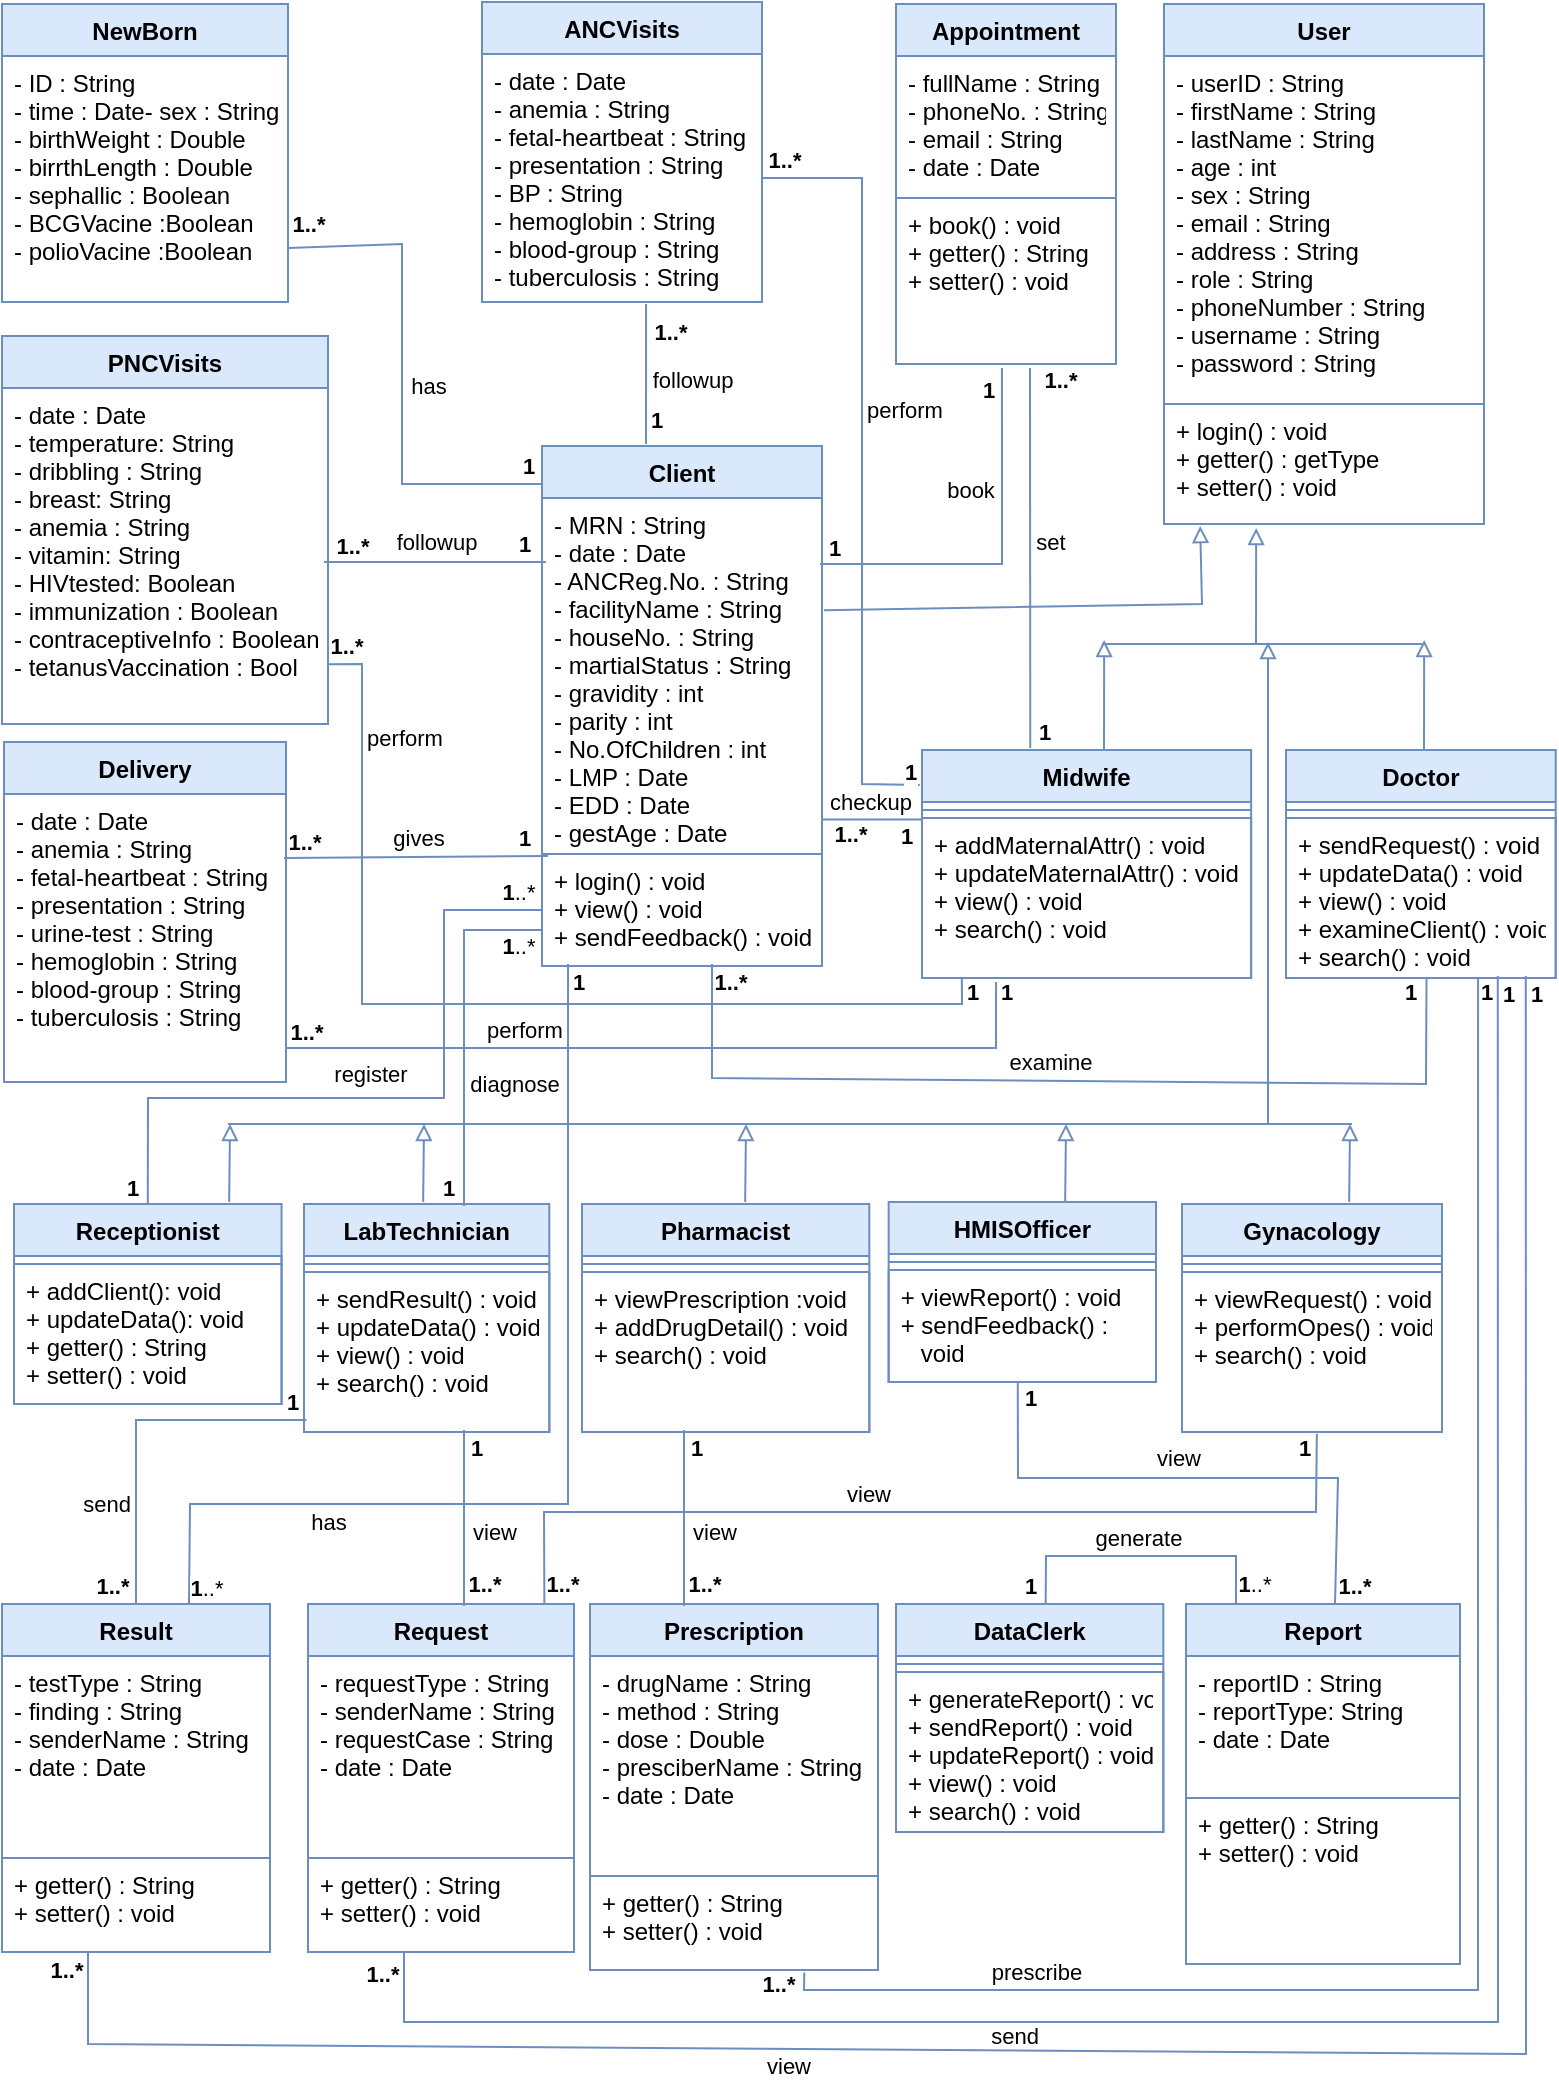 <mxfile version="18.0.5" type="github">
  <diagram id="C5RBs43oDa-KdzZeNtuy" name="Class Diagram">
    <mxGraphModel dx="540" dy="314" grid="0" gridSize="10" guides="1" tooltips="1" connect="1" arrows="1" fold="1" page="1" pageScale="1" pageWidth="827" pageHeight="1169" math="0" shadow="0">
      <root>
        <mxCell id="WIyWlLk6GJQsqaUBKTNV-0" />
        <mxCell id="WIyWlLk6GJQsqaUBKTNV-1" parent="WIyWlLk6GJQsqaUBKTNV-0" />
        <mxCell id="coV18CZ96dicYKJdgp45-4" value="User" style="swimlane;fontStyle=1;align=center;verticalAlign=top;childLayout=stackLayout;horizontal=1;startSize=26;horizontalStack=0;resizeParent=1;resizeParentMax=0;resizeLast=0;collapsible=1;marginBottom=0;strokeWidth=1;spacingTop=0;fontSize=12;strokeColor=#6c8ebf;fillColor=#dae8fc;" parent="WIyWlLk6GJQsqaUBKTNV-1" vertex="1">
          <mxGeometry x="621" y="40" width="160" height="260" as="geometry" />
        </mxCell>
        <mxCell id="coV18CZ96dicYKJdgp45-5" value="- userID : String&#xa;- firstName : String&#xa;- lastName : String&#xa;- age : int&#xa;- sex : String&#xa;- email : String&#xa;- address : String&#xa;- role : String&#xa;- phoneNumber : String&#xa;- username : String&#xa;- password : String" style="text;strokeColor=#6C8EBF;fillColor=none;align=left;verticalAlign=top;spacingLeft=4;spacingRight=4;overflow=hidden;rotatable=0;points=[[0,0.5],[1,0.5]];portConstraint=eastwest;strokeWidth=1;spacingTop=0;fontSize=12;" parent="coV18CZ96dicYKJdgp45-4" vertex="1">
          <mxGeometry y="26" width="160" height="174" as="geometry" />
        </mxCell>
        <mxCell id="coV18CZ96dicYKJdgp45-7" value="+ login() : void&#xa;+ getter() : getType&#xa;+ setter() : void" style="text;strokeColor=#6C8EBF;fillColor=none;align=left;verticalAlign=top;spacingLeft=4;spacingRight=4;overflow=hidden;rotatable=0;points=[[0,0.5],[1,0.5]];portConstraint=eastwest;strokeWidth=1;spacingTop=0;fontSize=12;" parent="coV18CZ96dicYKJdgp45-4" vertex="1">
          <mxGeometry y="200" width="160" height="60" as="geometry" />
        </mxCell>
        <mxCell id="ezx2IVxBo0MTf1jBkaTU-21" value="Result" style="swimlane;fontStyle=1;align=center;verticalAlign=top;childLayout=stackLayout;horizontal=1;startSize=26;horizontalStack=0;resizeParent=1;resizeParentMax=0;resizeLast=0;collapsible=1;marginBottom=0;strokeWidth=1;spacingTop=0;fontSize=12;strokeColor=#6c8ebf;fillColor=#dae8fc;" parent="WIyWlLk6GJQsqaUBKTNV-1" vertex="1">
          <mxGeometry x="40" y="840" width="134" height="174" as="geometry" />
        </mxCell>
        <mxCell id="ezx2IVxBo0MTf1jBkaTU-22" value="- testType : String&#xa;- finding : String&#xa;- senderName : String&#xa;- date : Date" style="text;strokeColor=#6C8EBF;fillColor=none;align=left;verticalAlign=top;spacingLeft=4;spacingRight=4;overflow=hidden;rotatable=0;points=[[0,0.5],[1,0.5]];portConstraint=eastwest;strokeWidth=1;spacingTop=0;fontSize=12;" parent="ezx2IVxBo0MTf1jBkaTU-21" vertex="1">
          <mxGeometry y="26" width="134" height="101" as="geometry" />
        </mxCell>
        <mxCell id="ezx2IVxBo0MTf1jBkaTU-23" value="+ getter() : String&#xa;+ setter() : void" style="text;strokeColor=#6C8EBF;fillColor=none;align=left;verticalAlign=top;spacingLeft=4;spacingRight=4;overflow=hidden;rotatable=0;points=[[0,0.5],[1,0.5]];portConstraint=eastwest;strokeWidth=1;spacingTop=0;fontSize=12;" parent="ezx2IVxBo0MTf1jBkaTU-21" vertex="1">
          <mxGeometry y="127" width="134" height="47" as="geometry" />
        </mxCell>
        <mxCell id="ezx2IVxBo0MTf1jBkaTU-25" value="Request" style="swimlane;fontStyle=1;align=center;verticalAlign=top;childLayout=stackLayout;horizontal=1;startSize=26;horizontalStack=0;resizeParent=1;resizeParentMax=0;resizeLast=0;collapsible=1;marginBottom=0;strokeWidth=1;spacingTop=0;fontSize=12;strokeColor=#6c8ebf;fillColor=#dae8fc;" parent="WIyWlLk6GJQsqaUBKTNV-1" vertex="1">
          <mxGeometry x="193" y="840" width="133" height="174" as="geometry" />
        </mxCell>
        <mxCell id="ezx2IVxBo0MTf1jBkaTU-26" value="- requestType : String&#xa;- senderName : String&#xa;- requestCase : String&#xa;- date : Date" style="text;strokeColor=#6C8EBF;fillColor=none;align=left;verticalAlign=top;spacingLeft=4;spacingRight=4;overflow=hidden;rotatable=0;points=[[0,0.5],[1,0.5]];portConstraint=eastwest;strokeWidth=1;spacingTop=0;fontSize=12;" parent="ezx2IVxBo0MTf1jBkaTU-25" vertex="1">
          <mxGeometry y="26" width="133" height="101" as="geometry" />
        </mxCell>
        <mxCell id="ezx2IVxBo0MTf1jBkaTU-27" value="+ getter() : String&#xa;+ setter() : void" style="text;strokeColor=#6C8EBF;fillColor=none;align=left;verticalAlign=top;spacingLeft=4;spacingRight=4;overflow=hidden;rotatable=0;points=[[0,0.5],[1,0.5]];portConstraint=eastwest;strokeWidth=1;spacingTop=0;fontSize=12;" parent="ezx2IVxBo0MTf1jBkaTU-25" vertex="1">
          <mxGeometry y="127" width="133" height="47" as="geometry" />
        </mxCell>
        <mxCell id="ezx2IVxBo0MTf1jBkaTU-33" value="Prescription" style="swimlane;fontStyle=1;align=center;verticalAlign=top;childLayout=stackLayout;horizontal=1;startSize=26;horizontalStack=0;resizeParent=1;resizeParentMax=0;resizeLast=0;collapsible=1;marginBottom=0;strokeWidth=1;spacingTop=0;fontSize=12;strokeColor=#6c8ebf;fillColor=#dae8fc;" parent="WIyWlLk6GJQsqaUBKTNV-1" vertex="1">
          <mxGeometry x="334" y="840" width="144" height="183" as="geometry" />
        </mxCell>
        <mxCell id="ezx2IVxBo0MTf1jBkaTU-34" value="- drugName : String&#xa;- method : String&#xa;- dose : Double&#xa;- presciberName : String&#xa;- date : Date&#xa;" style="text;strokeColor=#6C8EBF;fillColor=none;align=left;verticalAlign=top;spacingLeft=4;spacingRight=4;overflow=hidden;rotatable=0;points=[[0,0.5],[1,0.5]];portConstraint=eastwest;strokeWidth=1;spacingTop=0;fontSize=12;" parent="ezx2IVxBo0MTf1jBkaTU-33" vertex="1">
          <mxGeometry y="26" width="144" height="110" as="geometry" />
        </mxCell>
        <mxCell id="ezx2IVxBo0MTf1jBkaTU-35" value="+ getter() : String&#xa;+ setter() : void" style="text;strokeColor=#6C8EBF;fillColor=none;align=left;verticalAlign=top;spacingLeft=4;spacingRight=4;overflow=hidden;rotatable=0;points=[[0,0.5],[1,0.5]];portConstraint=eastwest;strokeWidth=1;spacingTop=0;fontSize=12;" parent="ezx2IVxBo0MTf1jBkaTU-33" vertex="1">
          <mxGeometry y="136" width="144" height="47" as="geometry" />
        </mxCell>
        <mxCell id="ezx2IVxBo0MTf1jBkaTU-37" value="Report" style="swimlane;fontStyle=1;align=center;verticalAlign=top;childLayout=stackLayout;horizontal=1;startSize=26;horizontalStack=0;resizeParent=1;resizeParentMax=0;resizeLast=0;collapsible=1;marginBottom=0;strokeWidth=1;spacingTop=0;fontSize=12;strokeColor=#6c8ebf;fillColor=#dae8fc;" parent="WIyWlLk6GJQsqaUBKTNV-1" vertex="1">
          <mxGeometry x="632" y="840" width="137" height="180" as="geometry" />
        </mxCell>
        <mxCell id="ezx2IVxBo0MTf1jBkaTU-38" value="- reportID : String&#xa;- reportType: String&#xa;- date : Date" style="text;strokeColor=#6C8EBF;fillColor=none;align=left;verticalAlign=top;spacingLeft=4;spacingRight=4;overflow=hidden;rotatable=0;points=[[0,0.5],[1,0.5]];portConstraint=eastwest;strokeWidth=1;spacingTop=0;fontSize=12;" parent="ezx2IVxBo0MTf1jBkaTU-37" vertex="1">
          <mxGeometry y="26" width="137" height="71" as="geometry" />
        </mxCell>
        <mxCell id="ezx2IVxBo0MTf1jBkaTU-39" value="+ getter() : String&#xa;+ setter() : void" style="text;strokeColor=#6C8EBF;fillColor=none;align=left;verticalAlign=top;spacingLeft=4;spacingRight=4;overflow=hidden;rotatable=0;points=[[0,0.5],[1,0.5]];portConstraint=eastwest;strokeWidth=1;spacingTop=0;fontSize=12;" parent="ezx2IVxBo0MTf1jBkaTU-37" vertex="1">
          <mxGeometry y="97" width="137" height="83" as="geometry" />
        </mxCell>
        <mxCell id="coV18CZ96dicYKJdgp45-50" value="Client" style="swimlane;fontStyle=1;align=center;verticalAlign=top;childLayout=stackLayout;horizontal=1;startSize=26;horizontalStack=0;resizeParent=1;resizeParentMax=0;resizeLast=0;collapsible=1;marginBottom=0;strokeWidth=1;spacingTop=0;fontSize=12;strokeColor=#6c8ebf;fillColor=#dae8fc;" parent="WIyWlLk6GJQsqaUBKTNV-1" vertex="1">
          <mxGeometry x="310" y="261" width="140" height="260" as="geometry" />
        </mxCell>
        <mxCell id="coV18CZ96dicYKJdgp45-51" value="- MRN : String&#xa;- date : Date&#xa;- ANCReg.No. : String&#xa;- facilityName : String&#xa;- houseNo. : String&#xa;- martialStatus : String&#xa;- gravidity : int&#xa;- parity : int&#xa;- No.OfChildren : int&#xa;- LMP : Date&#xa;- EDD : Date&#xa;- gestAge : Date&#xa;" style="text;strokeColor=#6C8EBF;fillColor=none;align=left;verticalAlign=top;spacingLeft=4;spacingRight=4;overflow=hidden;rotatable=0;points=[[0,0.5],[1,0.5]];portConstraint=eastwest;strokeWidth=1;spacingTop=0;fontSize=12;" parent="coV18CZ96dicYKJdgp45-50" vertex="1">
          <mxGeometry y="26" width="140" height="178" as="geometry" />
        </mxCell>
        <mxCell id="coV18CZ96dicYKJdgp45-52" value="+ login() : void&#xa;+ view() : void&#xa;+ sendFeedback() : void" style="text;strokeColor=#6C8EBF;fillColor=none;align=left;verticalAlign=top;spacingLeft=4;spacingRight=4;overflow=hidden;rotatable=0;points=[[0,0.5],[1,0.5]];portConstraint=eastwest;strokeWidth=1;spacingTop=0;fontSize=12;" parent="coV18CZ96dicYKJdgp45-50" vertex="1">
          <mxGeometry y="204" width="140" height="56" as="geometry" />
        </mxCell>
        <mxCell id="coV18CZ96dicYKJdgp45-55" value="ANCVisits" style="swimlane;fontStyle=1;align=center;verticalAlign=top;childLayout=stackLayout;horizontal=1;startSize=26;horizontalStack=0;resizeParent=1;resizeParentMax=0;resizeLast=0;collapsible=1;marginBottom=0;strokeWidth=1;spacingTop=0;fontSize=12;strokeColor=#6c8ebf;fillColor=#dae8fc;" parent="WIyWlLk6GJQsqaUBKTNV-1" vertex="1">
          <mxGeometry x="280" y="39" width="140" height="150" as="geometry" />
        </mxCell>
        <mxCell id="coV18CZ96dicYKJdgp45-56" value="- date : Date&#xa;- anemia : String&#xa;- fetal-heartbeat : String&#xa;- presentation : String&#xa;- BP : String&#xa;- hemoglobin : String&#xa;- blood-group : String&#xa;- tuberculosis : String" style="text;strokeColor=#6C8EBF;fillColor=none;align=left;verticalAlign=top;spacingLeft=4;spacingRight=4;overflow=hidden;rotatable=0;points=[[0,0.5],[1,0.5]];portConstraint=eastwest;strokeWidth=1;spacingTop=0;fontSize=12;" parent="coV18CZ96dicYKJdgp45-55" vertex="1">
          <mxGeometry y="26" width="140" height="124" as="geometry" />
        </mxCell>
        <mxCell id="coV18CZ96dicYKJdgp45-61" value="Delivery" style="swimlane;fontStyle=1;align=center;verticalAlign=top;childLayout=stackLayout;horizontal=1;startSize=26;horizontalStack=0;resizeParent=1;resizeParentMax=0;resizeLast=0;collapsible=1;marginBottom=0;strokeWidth=1;spacingTop=0;fontSize=12;strokeColor=#6c8ebf;fillColor=#dae8fc;" parent="WIyWlLk6GJQsqaUBKTNV-1" vertex="1">
          <mxGeometry x="41.0" y="409" width="141" height="170" as="geometry" />
        </mxCell>
        <mxCell id="coV18CZ96dicYKJdgp45-62" value="- date : Date&#xa;- anemia : String&#xa;- fetal-heartbeat : String&#xa;- presentation : String&#xa;- urine-test : String&#xa;- hemoglobin : String&#xa;- blood-group : String&#xa;- tuberculosis : String&#xa;&#xa;" style="text;strokeColor=#6C8EBF;fillColor=none;align=left;verticalAlign=top;spacingLeft=4;spacingRight=4;overflow=hidden;rotatable=0;points=[[0,0.5],[1,0.5]];portConstraint=eastwest;strokeWidth=1;spacingTop=0;fontSize=12;" parent="coV18CZ96dicYKJdgp45-61" vertex="1">
          <mxGeometry y="26" width="141" height="144" as="geometry" />
        </mxCell>
        <mxCell id="coV18CZ96dicYKJdgp45-65" value="PNCVisits" style="swimlane;fontStyle=1;align=center;verticalAlign=top;childLayout=stackLayout;horizontal=1;startSize=26;horizontalStack=0;resizeParent=1;resizeParentMax=0;resizeLast=0;collapsible=1;marginBottom=0;strokeWidth=1;spacingTop=0;fontSize=12;strokeColor=#6c8ebf;fillColor=#dae8fc;" parent="WIyWlLk6GJQsqaUBKTNV-1" vertex="1">
          <mxGeometry x="40.0" y="206" width="163" height="194" as="geometry" />
        </mxCell>
        <mxCell id="coV18CZ96dicYKJdgp45-66" value="- date : Date&#xa;- temperature: String&#xa;- dribbling : String&#xa;- breast: String&#xa;- anemia : String&#xa;- vitamin: String&#xa;- HIVtested: Boolean&#xa;- immunization : Boolean&#xa;- contraceptiveInfo : Boolean&#xa;- tetanusVaccination : Bool&#xa;" style="text;strokeColor=#6C8EBF;fillColor=none;align=left;verticalAlign=top;spacingLeft=4;spacingRight=4;overflow=hidden;rotatable=0;points=[[0,0.5],[1,0.5]];portConstraint=eastwest;strokeWidth=1;spacingTop=0;fontSize=12;" parent="coV18CZ96dicYKJdgp45-65" vertex="1">
          <mxGeometry y="26" width="163" height="168" as="geometry" />
        </mxCell>
        <mxCell id="coV18CZ96dicYKJdgp45-77" value="NewBorn" style="swimlane;fontStyle=1;align=center;verticalAlign=top;childLayout=stackLayout;horizontal=1;startSize=26;horizontalStack=0;resizeParent=1;resizeParentMax=0;resizeLast=0;collapsible=1;marginBottom=0;strokeWidth=1;spacingTop=0;fontSize=12;strokeColor=#6c8ebf;fillColor=#dae8fc;" parent="WIyWlLk6GJQsqaUBKTNV-1" vertex="1">
          <mxGeometry x="40.0" y="40" width="143" height="149" as="geometry" />
        </mxCell>
        <mxCell id="coV18CZ96dicYKJdgp45-78" value="- ID : String&#xa;- time : Date- sex : String&#xa;- birthWeight : Double&#xa;- birrthLength : Double&#xa;- sephallic : Boolean&#xa;- BCGVacine :Boolean&#xa;- polioVacine :Boolean" style="text;strokeColor=#6C8EBF;fillColor=none;align=left;verticalAlign=top;spacingLeft=4;spacingRight=4;overflow=hidden;rotatable=0;points=[[0,0.5],[1,0.5]];portConstraint=eastwest;strokeWidth=1;spacingTop=0;fontSize=12;" parent="coV18CZ96dicYKJdgp45-77" vertex="1">
          <mxGeometry y="26" width="143" height="123" as="geometry" />
        </mxCell>
        <mxCell id="coV18CZ96dicYKJdgp45-9" value="Midwife" style="swimlane;fontStyle=1;align=center;verticalAlign=top;childLayout=stackLayout;horizontal=1;startSize=26;horizontalStack=0;resizeParent=1;resizeParentMax=0;resizeLast=0;collapsible=1;marginBottom=0;strokeWidth=1;spacingTop=0;fontSize=12;strokeColor=#6c8ebf;fillColor=#dae8fc;" parent="WIyWlLk6GJQsqaUBKTNV-1" vertex="1">
          <mxGeometry x="500" y="413" width="164.571" height="114" as="geometry" />
        </mxCell>
        <mxCell id="coV18CZ96dicYKJdgp45-11" value="" style="line;strokeWidth=1;fillColor=none;align=left;verticalAlign=middle;spacingTop=0;spacingLeft=3;spacingRight=3;rotatable=0;labelPosition=right;points=[];portConstraint=eastwest;fontSize=12;strokeColor=#6C8EBF;" parent="coV18CZ96dicYKJdgp45-9" vertex="1">
          <mxGeometry y="26" width="164.571" height="8" as="geometry" />
        </mxCell>
        <mxCell id="coV18CZ96dicYKJdgp45-12" value="+ addMaternalAttr() : void&#xa;+ updateMaternalAttr() : void&#xa;+ view() : void&#xa;+ search() : void&#xa;" style="text;strokeColor=#6C8EBF;fillColor=none;align=left;verticalAlign=top;spacingLeft=4;spacingRight=4;overflow=hidden;rotatable=0;points=[[0,0.5],[1,0.5]];portConstraint=eastwest;strokeWidth=1;spacingTop=0;fontSize=12;" parent="coV18CZ96dicYKJdgp45-9" vertex="1">
          <mxGeometry y="34" width="164.571" height="80" as="geometry" />
        </mxCell>
        <mxCell id="coV18CZ96dicYKJdgp45-16" value="Doctor" style="swimlane;fontStyle=1;align=center;verticalAlign=top;childLayout=stackLayout;horizontal=1;startSize=26;horizontalStack=0;resizeParent=1;resizeParentMax=0;resizeLast=0;collapsible=1;marginBottom=0;strokeWidth=1;spacingTop=0;fontSize=12;strokeColor=#6c8ebf;fillColor=#dae8fc;" parent="WIyWlLk6GJQsqaUBKTNV-1" vertex="1">
          <mxGeometry x="682" y="413" width="134.86" height="114" as="geometry" />
        </mxCell>
        <mxCell id="coV18CZ96dicYKJdgp45-17" value="" style="line;strokeWidth=1;fillColor=none;align=left;verticalAlign=middle;spacingTop=0;spacingLeft=3;spacingRight=3;rotatable=0;labelPosition=right;points=[];portConstraint=eastwest;fontSize=12;strokeColor=#6C8EBF;" parent="coV18CZ96dicYKJdgp45-16" vertex="1">
          <mxGeometry y="26" width="134.86" height="8" as="geometry" />
        </mxCell>
        <mxCell id="coV18CZ96dicYKJdgp45-18" value="+ sendRequest() : void&#xa;+ updateData() : void&#xa;+ view() : void&#xa;+ examineClient() : void&#xa;+ search() : void&#xa;" style="text;strokeColor=#6C8EBF;fillColor=none;align=left;verticalAlign=top;spacingLeft=4;spacingRight=4;overflow=hidden;rotatable=0;points=[[0,0.5],[1,0.5]];portConstraint=eastwest;strokeWidth=1;spacingTop=0;fontSize=12;" parent="coV18CZ96dicYKJdgp45-16" vertex="1">
          <mxGeometry y="34" width="134.86" height="80" as="geometry" />
        </mxCell>
        <mxCell id="Jc25OmqgVMnvs9-wTiUW-7" value="" style="endArrow=none;html=1;rounded=0;strokeWidth=1;entryX=0.586;entryY=1.008;entryDx=0;entryDy=0;fillColor=#dae8fc;strokeColor=#6c8ebf;entryPerimeter=0;" parent="WIyWlLk6GJQsqaUBKTNV-1" edge="1" target="coV18CZ96dicYKJdgp45-56">
          <mxGeometry width="50" height="50" relative="1" as="geometry">
            <mxPoint x="362" y="260" as="sourcePoint" />
            <mxPoint x="362" y="209" as="targetPoint" />
          </mxGeometry>
        </mxCell>
        <mxCell id="Jc25OmqgVMnvs9-wTiUW-8" value="followup" style="edgeLabel;html=1;align=center;verticalAlign=middle;resizable=0;points=[];" parent="Jc25OmqgVMnvs9-wTiUW-7" vertex="1" connectable="0">
          <mxGeometry x="0.426" y="-2" relative="1" as="geometry">
            <mxPoint x="21" y="18" as="offset" />
          </mxGeometry>
        </mxCell>
        <mxCell id="Jc25OmqgVMnvs9-wTiUW-13" value="&lt;b&gt;1&lt;/b&gt;" style="edgeLabel;html=1;align=center;verticalAlign=middle;resizable=0;points=[];" parent="Jc25OmqgVMnvs9-wTiUW-7" vertex="1" connectable="0">
          <mxGeometry x="-0.423" y="-2" relative="1" as="geometry">
            <mxPoint x="3" y="8" as="offset" />
          </mxGeometry>
        </mxCell>
        <mxCell id="Jc25OmqgVMnvs9-wTiUW-14" value="&lt;font style=&quot;font-size: 11px;&quot;&gt;&lt;b&gt;1..*&lt;/b&gt;&lt;/font&gt;" style="edgeLabel;html=1;align=center;verticalAlign=middle;resizable=0;points=[];" parent="Jc25OmqgVMnvs9-wTiUW-7" vertex="1" connectable="0">
          <mxGeometry x="0.584" y="-3" relative="1" as="geometry">
            <mxPoint x="9" y="-1" as="offset" />
          </mxGeometry>
        </mxCell>
        <mxCell id="Jc25OmqgVMnvs9-wTiUW-9" value="" style="endArrow=none;html=1;rounded=0;strokeWidth=1;entryX=1;entryY=0.78;entryDx=0;entryDy=0;entryPerimeter=0;fillColor=#dae8fc;strokeColor=#6c8ebf;" parent="WIyWlLk6GJQsqaUBKTNV-1" target="coV18CZ96dicYKJdgp45-78" edge="1">
          <mxGeometry width="50" height="50" relative="1" as="geometry">
            <mxPoint x="310" y="280" as="sourcePoint" />
            <mxPoint x="440" y="199" as="targetPoint" />
            <Array as="points">
              <mxPoint x="240" y="280" />
              <mxPoint x="240" y="160" />
            </Array>
          </mxGeometry>
        </mxCell>
        <mxCell id="Jc25OmqgVMnvs9-wTiUW-10" value="has" style="edgeLabel;html=1;align=center;verticalAlign=middle;resizable=0;points=[];" parent="Jc25OmqgVMnvs9-wTiUW-9" vertex="1" connectable="0">
          <mxGeometry x="0.426" y="-2" relative="1" as="geometry">
            <mxPoint x="11" y="57" as="offset" />
          </mxGeometry>
        </mxCell>
        <mxCell id="Jc25OmqgVMnvs9-wTiUW-15" value="&lt;b&gt;1&lt;/b&gt;" style="edgeLabel;html=1;align=center;verticalAlign=middle;resizable=0;points=[];fontSize=11;" parent="Jc25OmqgVMnvs9-wTiUW-9" vertex="1" connectable="0">
          <mxGeometry x="-0.745" y="-6" relative="1" as="geometry">
            <mxPoint x="24" y="-3" as="offset" />
          </mxGeometry>
        </mxCell>
        <mxCell id="Jc25OmqgVMnvs9-wTiUW-18" value="&lt;b&gt;1..*&lt;/b&gt;" style="edgeLabel;html=1;align=center;verticalAlign=middle;resizable=0;points=[];fontSize=11;" parent="Jc25OmqgVMnvs9-wTiUW-9" vertex="1" connectable="0">
          <mxGeometry x="0.857" y="-8" relative="1" as="geometry">
            <mxPoint x="-8" y="-4" as="offset" />
          </mxGeometry>
        </mxCell>
        <mxCell id="Jc25OmqgVMnvs9-wTiUW-11" value="" style="endArrow=none;html=1;rounded=0;strokeWidth=1;fillColor=#dae8fc;strokeColor=#6c8ebf;exitX=0.007;exitY=0.18;exitDx=0;exitDy=0;exitPerimeter=0;" parent="WIyWlLk6GJQsqaUBKTNV-1" edge="1">
          <mxGeometry width="50" height="50" relative="1" as="geometry">
            <mxPoint x="311.98" y="319.04" as="sourcePoint" />
            <mxPoint x="201" y="319" as="targetPoint" />
          </mxGeometry>
        </mxCell>
        <mxCell id="Jc25OmqgVMnvs9-wTiUW-12" value="followup" style="edgeLabel;html=1;align=center;verticalAlign=middle;resizable=0;points=[];" parent="Jc25OmqgVMnvs9-wTiUW-11" vertex="1" connectable="0">
          <mxGeometry x="0.426" y="-2" relative="1" as="geometry">
            <mxPoint x="24" y="-8" as="offset" />
          </mxGeometry>
        </mxCell>
        <mxCell id="Jc25OmqgVMnvs9-wTiUW-19" value="&lt;b&gt;1&lt;/b&gt;" style="edgeLabel;html=1;align=center;verticalAlign=middle;resizable=0;points=[];fontSize=11;" parent="Jc25OmqgVMnvs9-wTiUW-11" vertex="1" connectable="0">
          <mxGeometry x="-0.693" y="-4" relative="1" as="geometry">
            <mxPoint x="6" y="-5" as="offset" />
          </mxGeometry>
        </mxCell>
        <mxCell id="Jc25OmqgVMnvs9-wTiUW-20" value="&lt;b&gt;1..*&lt;/b&gt;" style="edgeLabel;html=1;align=center;verticalAlign=middle;resizable=0;points=[];fontSize=11;" parent="Jc25OmqgVMnvs9-wTiUW-11" vertex="1" connectable="0">
          <mxGeometry x="0.777" y="-7" relative="1" as="geometry">
            <mxPoint x="1" y="-1" as="offset" />
          </mxGeometry>
        </mxCell>
        <mxCell id="Jc25OmqgVMnvs9-wTiUW-21" value="" style="endArrow=none;html=1;rounded=0;strokeWidth=1;fillColor=#dae8fc;strokeColor=#6c8ebf;exitX=0.021;exitY=0.286;exitDx=0;exitDy=0;entryX=0.986;entryY=0.25;entryDx=0;entryDy=0;entryPerimeter=0;exitPerimeter=0;" parent="WIyWlLk6GJQsqaUBKTNV-1" edge="1">
          <mxGeometry width="50" height="50" relative="1" as="geometry">
            <mxPoint x="312.94" y="466.016" as="sourcePoint" />
            <mxPoint x="181.026" y="467" as="targetPoint" />
          </mxGeometry>
        </mxCell>
        <mxCell id="Jc25OmqgVMnvs9-wTiUW-22" value="gives" style="edgeLabel;html=1;align=center;verticalAlign=middle;resizable=0;points=[];" parent="Jc25OmqgVMnvs9-wTiUW-21" vertex="1" connectable="0">
          <mxGeometry x="0.426" y="-2" relative="1" as="geometry">
            <mxPoint x="29" y="-8" as="offset" />
          </mxGeometry>
        </mxCell>
        <mxCell id="Jc25OmqgVMnvs9-wTiUW-23" value="&lt;b&gt;1&lt;/b&gt;" style="edgeLabel;html=1;align=center;verticalAlign=middle;resizable=0;points=[];fontSize=11;" parent="Jc25OmqgVMnvs9-wTiUW-21" vertex="1" connectable="0">
          <mxGeometry x="-0.693" y="-4" relative="1" as="geometry">
            <mxPoint x="8" y="-5" as="offset" />
          </mxGeometry>
        </mxCell>
        <mxCell id="Jc25OmqgVMnvs9-wTiUW-24" value="&lt;b&gt;1..*&lt;/b&gt;" style="edgeLabel;html=1;align=center;verticalAlign=middle;resizable=0;points=[];fontSize=11;" parent="Jc25OmqgVMnvs9-wTiUW-21" vertex="1" connectable="0">
          <mxGeometry x="0.777" y="-7" relative="1" as="geometry">
            <mxPoint x="-5" y="-1" as="offset" />
          </mxGeometry>
        </mxCell>
        <mxCell id="Jc25OmqgVMnvs9-wTiUW-30" value="" style="endArrow=none;html=1;rounded=0;fontSize=11;strokeWidth=1;entryX=1.007;entryY=0.315;entryDx=0;entryDy=0;exitX=0.113;exitY=1.017;exitDx=0;exitDy=0;startArrow=block;startFill=0;fillColor=#dae8fc;strokeColor=#6c8ebf;exitPerimeter=0;entryPerimeter=0;" parent="WIyWlLk6GJQsqaUBKTNV-1" source="coV18CZ96dicYKJdgp45-7" target="coV18CZ96dicYKJdgp45-51" edge="1">
          <mxGeometry width="50" height="50" relative="1" as="geometry">
            <mxPoint x="660" y="420" as="sourcePoint" />
            <mxPoint x="710" y="370" as="targetPoint" />
            <Array as="points">
              <mxPoint x="640" y="340" />
            </Array>
          </mxGeometry>
        </mxCell>
        <mxCell id="Jc25OmqgVMnvs9-wTiUW-41" style="edgeStyle=none;rounded=0;orthogonalLoop=1;jettySize=auto;html=1;fontSize=11;startArrow=none;startFill=0;endArrow=block;endFill=0;strokeWidth=1;fillColor=#dae8fc;strokeColor=#6c8ebf;" parent="WIyWlLk6GJQsqaUBKTNV-1" edge="1">
          <mxGeometry relative="1" as="geometry">
            <mxPoint x="673" y="359" as="targetPoint" />
            <mxPoint x="673" y="600" as="sourcePoint" />
          </mxGeometry>
        </mxCell>
        <mxCell id="Jc25OmqgVMnvs9-wTiUW-42" value="" style="endArrow=none;html=1;rounded=0;fontSize=11;strokeWidth=1;fillColor=#dae8fc;strokeColor=#6c8ebf;" parent="WIyWlLk6GJQsqaUBKTNV-1" edge="1">
          <mxGeometry width="50" height="50" relative="1" as="geometry">
            <mxPoint x="750" y="360" as="sourcePoint" />
            <mxPoint x="590" y="360" as="targetPoint" />
          </mxGeometry>
        </mxCell>
        <mxCell id="Jc25OmqgVMnvs9-wTiUW-43" style="edgeStyle=none;rounded=0;orthogonalLoop=1;jettySize=auto;html=1;fontSize=11;startArrow=none;startFill=0;endArrow=block;endFill=0;strokeWidth=1;fillColor=#dae8fc;strokeColor=#6c8ebf;entryX=0.513;entryY=1.083;entryDx=0;entryDy=0;entryPerimeter=0;" parent="WIyWlLk6GJQsqaUBKTNV-1" edge="1">
          <mxGeometry relative="1" as="geometry">
            <mxPoint x="667.08" y="301.98" as="targetPoint" />
            <mxPoint x="667" y="360" as="sourcePoint" />
          </mxGeometry>
        </mxCell>
        <mxCell id="Jc25OmqgVMnvs9-wTiUW-44" style="edgeStyle=none;rounded=0;orthogonalLoop=1;jettySize=auto;html=1;fontSize=11;startArrow=none;startFill=0;endArrow=block;endFill=0;strokeWidth=1;fillColor=#dae8fc;strokeColor=#6c8ebf;entryX=0.513;entryY=1.083;entryDx=0;entryDy=0;entryPerimeter=0;" parent="WIyWlLk6GJQsqaUBKTNV-1" edge="1">
          <mxGeometry relative="1" as="geometry">
            <mxPoint x="591.08" y="357.98" as="targetPoint" />
            <mxPoint x="591" y="413" as="sourcePoint" />
          </mxGeometry>
        </mxCell>
        <mxCell id="Jc25OmqgVMnvs9-wTiUW-45" style="edgeStyle=none;rounded=0;orthogonalLoop=1;jettySize=auto;html=1;fontSize=11;startArrow=none;startFill=0;endArrow=block;endFill=0;strokeWidth=1;fillColor=#dae8fc;strokeColor=#6c8ebf;entryX=0.513;entryY=1.083;entryDx=0;entryDy=0;entryPerimeter=0;" parent="WIyWlLk6GJQsqaUBKTNV-1" edge="1">
          <mxGeometry relative="1" as="geometry">
            <mxPoint x="751.08" y="357.98" as="targetPoint" />
            <mxPoint x="751" y="413" as="sourcePoint" />
          </mxGeometry>
        </mxCell>
        <mxCell id="Jc25OmqgVMnvs9-wTiUW-46" value="Appointment" style="swimlane;fontStyle=1;align=center;verticalAlign=top;childLayout=stackLayout;horizontal=1;startSize=26;horizontalStack=0;resizeParent=1;resizeParentMax=0;resizeLast=0;collapsible=1;marginBottom=0;strokeWidth=1;spacingTop=0;fontSize=12;strokeColor=#6c8ebf;fillColor=#dae8fc;" parent="WIyWlLk6GJQsqaUBKTNV-1" vertex="1">
          <mxGeometry x="487" y="40" width="110" height="180" as="geometry" />
        </mxCell>
        <mxCell id="Jc25OmqgVMnvs9-wTiUW-47" value="- fullName : String&#xa;- phoneNo. : String&#xa;- email : String&#xa;- date : Date" style="text;strokeColor=#6C8EBF;fillColor=none;align=left;verticalAlign=top;spacingLeft=4;spacingRight=4;overflow=hidden;rotatable=0;points=[[0,0.5],[1,0.5]];portConstraint=eastwest;strokeWidth=1;spacingTop=0;fontSize=12;" parent="Jc25OmqgVMnvs9-wTiUW-46" vertex="1">
          <mxGeometry y="26" width="110" height="71" as="geometry" />
        </mxCell>
        <mxCell id="Jc25OmqgVMnvs9-wTiUW-48" value="+ book() : void&#xa;+ getter() : String&#xa;+ setter() : void" style="text;strokeColor=#6C8EBF;fillColor=none;align=left;verticalAlign=top;spacingLeft=4;spacingRight=4;overflow=hidden;rotatable=0;points=[[0,0.5],[1,0.5]];portConstraint=eastwest;strokeWidth=1;spacingTop=0;fontSize=12;" parent="Jc25OmqgVMnvs9-wTiUW-46" vertex="1">
          <mxGeometry y="97" width="110" height="83" as="geometry" />
        </mxCell>
        <mxCell id="coV18CZ96dicYKJdgp45-20" value="Gynacology" style="swimlane;fontStyle=1;align=center;verticalAlign=top;childLayout=stackLayout;horizontal=1;startSize=26;horizontalStack=0;resizeParent=1;resizeParentMax=0;resizeLast=0;collapsible=1;marginBottom=0;strokeWidth=1;spacingTop=0;fontSize=12;strokeColor=#6c8ebf;fillColor=#dae8fc;" parent="WIyWlLk6GJQsqaUBKTNV-1" vertex="1">
          <mxGeometry x="630" y="640" width="130" height="114" as="geometry" />
        </mxCell>
        <mxCell id="coV18CZ96dicYKJdgp45-21" value="" style="line;strokeWidth=1;fillColor=none;align=left;verticalAlign=middle;spacingTop=0;spacingLeft=3;spacingRight=3;rotatable=0;labelPosition=right;points=[];portConstraint=eastwest;fontSize=12;strokeColor=#6C8EBF;" parent="coV18CZ96dicYKJdgp45-20" vertex="1">
          <mxGeometry y="26" width="130" height="8" as="geometry" />
        </mxCell>
        <mxCell id="coV18CZ96dicYKJdgp45-22" value="+ viewRequest() : void&#xa;+ performOpes() : void&#xa;+ search() : void" style="text;strokeColor=#6C8EBF;fillColor=none;align=left;verticalAlign=top;spacingLeft=4;spacingRight=4;overflow=hidden;rotatable=0;points=[[0,0.5],[1,0.5]];portConstraint=eastwest;strokeWidth=1;spacingTop=0;fontSize=12;" parent="coV18CZ96dicYKJdgp45-20" vertex="1">
          <mxGeometry y="34" width="130" height="80" as="geometry" />
        </mxCell>
        <mxCell id="coV18CZ96dicYKJdgp45-24" value="LabTechnician" style="swimlane;fontStyle=1;align=center;verticalAlign=top;childLayout=stackLayout;horizontal=1;startSize=26;horizontalStack=0;resizeParent=1;resizeParentMax=0;resizeLast=0;collapsible=1;marginBottom=0;strokeWidth=1;spacingTop=0;fontSize=12;strokeColor=#6c8ebf;fillColor=#dae8fc;" parent="WIyWlLk6GJQsqaUBKTNV-1" vertex="1">
          <mxGeometry x="191" y="640" width="122.67" height="114" as="geometry" />
        </mxCell>
        <mxCell id="coV18CZ96dicYKJdgp45-25" value="" style="line;strokeWidth=1;fillColor=none;align=left;verticalAlign=middle;spacingTop=0;spacingLeft=3;spacingRight=3;rotatable=0;labelPosition=right;points=[];portConstraint=eastwest;fontSize=12;strokeColor=#6C8EBF;" parent="coV18CZ96dicYKJdgp45-24" vertex="1">
          <mxGeometry y="26" width="122.67" height="8" as="geometry" />
        </mxCell>
        <mxCell id="coV18CZ96dicYKJdgp45-26" value="+ sendResult() : void&#xa;+ updateData() : void&#xa;+ view() : void&#xa;+ search() : void" style="text;strokeColor=#6C8EBF;fillColor=none;align=left;verticalAlign=top;spacingLeft=4;spacingRight=4;overflow=hidden;rotatable=0;points=[[0,0.5],[1,0.5]];portConstraint=eastwest;strokeWidth=1;spacingTop=0;fontSize=12;" parent="coV18CZ96dicYKJdgp45-24" vertex="1">
          <mxGeometry y="34" width="122.67" height="80" as="geometry" />
        </mxCell>
        <mxCell id="coV18CZ96dicYKJdgp45-35" value="Pharmacist " style="swimlane;fontStyle=1;align=center;verticalAlign=top;childLayout=stackLayout;horizontal=1;startSize=26;horizontalStack=0;resizeParent=1;resizeParentMax=0;resizeLast=0;collapsible=1;marginBottom=0;strokeWidth=1;spacingTop=0;fontSize=12;strokeColor=#6c8ebf;fillColor=#dae8fc;" parent="WIyWlLk6GJQsqaUBKTNV-1" vertex="1">
          <mxGeometry x="330" y="640" width="143.67" height="114" as="geometry" />
        </mxCell>
        <mxCell id="coV18CZ96dicYKJdgp45-36" value="" style="line;strokeWidth=1;fillColor=none;align=left;verticalAlign=middle;spacingTop=0;spacingLeft=3;spacingRight=3;rotatable=0;labelPosition=right;points=[];portConstraint=eastwest;fontSize=12;strokeColor=#6C8EBF;" parent="coV18CZ96dicYKJdgp45-35" vertex="1">
          <mxGeometry y="26" width="143.67" height="8" as="geometry" />
        </mxCell>
        <mxCell id="coV18CZ96dicYKJdgp45-37" value="+ viewPrescription :void&#xa;+ addDrugDetail() : void&#xa;+ search() : void&#xa;" style="text;strokeColor=#6C8EBF;fillColor=none;align=left;verticalAlign=top;spacingLeft=4;spacingRight=4;overflow=hidden;rotatable=0;points=[[0,0.5],[1,0.5]];portConstraint=eastwest;strokeWidth=1;spacingTop=0;fontSize=12;" parent="coV18CZ96dicYKJdgp45-35" vertex="1">
          <mxGeometry y="34" width="143.67" height="80" as="geometry" />
        </mxCell>
        <mxCell id="coV18CZ96dicYKJdgp45-39" value="HMISOfficer" style="swimlane;fontStyle=1;align=center;verticalAlign=top;childLayout=stackLayout;horizontal=1;startSize=26;horizontalStack=0;resizeParent=1;resizeParentMax=0;resizeLast=0;collapsible=1;marginBottom=0;strokeWidth=1;spacingTop=0;fontSize=12;strokeColor=#6c8ebf;fillColor=#dae8fc;" parent="WIyWlLk6GJQsqaUBKTNV-1" vertex="1">
          <mxGeometry x="483.33" y="639" width="133.67" height="90" as="geometry" />
        </mxCell>
        <mxCell id="coV18CZ96dicYKJdgp45-40" value="" style="line;strokeWidth=1;fillColor=none;align=left;verticalAlign=middle;spacingTop=0;spacingLeft=3;spacingRight=3;rotatable=0;labelPosition=right;points=[];portConstraint=eastwest;fontSize=12;strokeColor=#6C8EBF;" parent="coV18CZ96dicYKJdgp45-39" vertex="1">
          <mxGeometry y="26" width="133.67" height="8" as="geometry" />
        </mxCell>
        <mxCell id="coV18CZ96dicYKJdgp45-41" value="+ viewReport() : void&#xa;+ sendFeedback() :&#xa;   void" style="text;strokeColor=#6C8EBF;fillColor=none;align=left;verticalAlign=top;spacingLeft=4;spacingRight=4;overflow=hidden;rotatable=0;points=[[0,0.5],[1,0.5]];portConstraint=eastwest;strokeWidth=1;spacingTop=0;fontSize=12;" parent="coV18CZ96dicYKJdgp45-39" vertex="1">
          <mxGeometry y="34" width="133.67" height="56" as="geometry" />
        </mxCell>
        <mxCell id="coV18CZ96dicYKJdgp45-43" value="DataClerk" style="swimlane;fontStyle=1;align=center;verticalAlign=top;childLayout=stackLayout;horizontal=1;startSize=26;horizontalStack=0;resizeParent=1;resizeParentMax=0;resizeLast=0;collapsible=1;marginBottom=0;strokeWidth=1;spacingTop=0;fontSize=12;strokeColor=#6c8ebf;fillColor=#dae8fc;" parent="WIyWlLk6GJQsqaUBKTNV-1" vertex="1">
          <mxGeometry x="487" y="840" width="133.67" height="114" as="geometry" />
        </mxCell>
        <mxCell id="coV18CZ96dicYKJdgp45-44" value="" style="line;strokeWidth=1;fillColor=none;align=left;verticalAlign=middle;spacingTop=0;spacingLeft=3;spacingRight=3;rotatable=0;labelPosition=right;points=[];portConstraint=eastwest;fontSize=12;strokeColor=#6C8EBF;" parent="coV18CZ96dicYKJdgp45-43" vertex="1">
          <mxGeometry y="26" width="133.67" height="8" as="geometry" />
        </mxCell>
        <mxCell id="coV18CZ96dicYKJdgp45-45" value="+ generateReport() : void&#xa;+ sendReport() : void&#xa;+ updateReport() : void&#xa;+ view() : void&#xa;+ search() : void&#xa;" style="text;strokeColor=#6C8EBF;fillColor=none;align=left;verticalAlign=top;spacingLeft=4;spacingRight=4;overflow=hidden;rotatable=0;points=[[0,0.5],[1,0.5]];portConstraint=eastwest;strokeWidth=1;spacingTop=0;fontSize=12;" parent="coV18CZ96dicYKJdgp45-43" vertex="1">
          <mxGeometry y="34" width="133.67" height="80" as="geometry" />
        </mxCell>
        <mxCell id="Jc25OmqgVMnvs9-wTiUW-40" style="edgeStyle=none;rounded=0;orthogonalLoop=1;jettySize=auto;html=1;fontSize=11;startArrow=none;startFill=0;endArrow=block;endFill=0;strokeWidth=1;fillColor=#dae8fc;strokeColor=#6c8ebf;exitX=0.75;exitY=0;exitDx=0;exitDy=0;" parent="WIyWlLk6GJQsqaUBKTNV-1" edge="1">
          <mxGeometry relative="1" as="geometry">
            <mxPoint x="572" y="600" as="targetPoint" />
            <mxPoint x="571.582" y="639" as="sourcePoint" />
          </mxGeometry>
        </mxCell>
        <mxCell id="Jc25OmqgVMnvs9-wTiUW-49" value="Receptionist" style="swimlane;fontStyle=1;align=center;verticalAlign=top;childLayout=stackLayout;horizontal=1;startSize=26;horizontalStack=0;resizeParent=1;resizeParentMax=0;resizeLast=0;collapsible=1;marginBottom=0;strokeWidth=1;spacingTop=0;fontSize=12;strokeColor=#6c8ebf;fillColor=#dae8fc;" parent="WIyWlLk6GJQsqaUBKTNV-1" vertex="1">
          <mxGeometry x="46" y="640" width="133.78" height="100" as="geometry" />
        </mxCell>
        <mxCell id="Jc25OmqgVMnvs9-wTiUW-50" value="" style="text;strokeColor=#6C8EBF;fillColor=none;align=left;verticalAlign=top;spacingLeft=4;spacingRight=4;overflow=hidden;rotatable=0;points=[[0,0.5],[1,0.5]];portConstraint=eastwest;strokeWidth=1;spacingTop=0;fontSize=12;" parent="Jc25OmqgVMnvs9-wTiUW-49" vertex="1">
          <mxGeometry y="26" width="133.78" height="4" as="geometry" />
        </mxCell>
        <mxCell id="Jc25OmqgVMnvs9-wTiUW-51" value="+ addClient(): void&#xa;+ updateData(): void&#xa;+ getter() : String&#xa;+ setter() : void" style="text;strokeColor=#6C8EBF;fillColor=none;align=left;verticalAlign=top;spacingLeft=4;spacingRight=4;overflow=hidden;rotatable=0;points=[[0,0.5],[1,0.5]];portConstraint=eastwest;strokeWidth=1;spacingTop=0;fontSize=12;" parent="Jc25OmqgVMnvs9-wTiUW-49" vertex="1">
          <mxGeometry y="30" width="133.78" height="70" as="geometry" />
        </mxCell>
        <mxCell id="Jc25OmqgVMnvs9-wTiUW-55" value="" style="endArrow=none;html=1;rounded=0;strokeWidth=1;entryX=0.001;entryY=0.009;entryDx=0;entryDy=0;exitX=1;exitY=0.903;exitDx=0;exitDy=0;entryPerimeter=0;fillColor=#dae8fc;strokeColor=#6c8ebf;exitPerimeter=0;" parent="WIyWlLk6GJQsqaUBKTNV-1" source="coV18CZ96dicYKJdgp45-51" target="coV18CZ96dicYKJdgp45-12" edge="1">
          <mxGeometry width="50" height="50" relative="1" as="geometry">
            <mxPoint x="355" y="271" as="sourcePoint" />
            <mxPoint x="193" y="171.94" as="targetPoint" />
          </mxGeometry>
        </mxCell>
        <mxCell id="Jc25OmqgVMnvs9-wTiUW-56" value="checkup" style="edgeLabel;html=1;align=center;verticalAlign=middle;resizable=0;points=[];" parent="Jc25OmqgVMnvs9-wTiUW-55" vertex="1" connectable="0">
          <mxGeometry x="0.426" y="-2" relative="1" as="geometry">
            <mxPoint x="-12" y="-11" as="offset" />
          </mxGeometry>
        </mxCell>
        <mxCell id="Jc25OmqgVMnvs9-wTiUW-57" value="&lt;b&gt;1&lt;/b&gt;" style="edgeLabel;html=1;align=center;verticalAlign=middle;resizable=0;points=[];fontSize=11;" parent="Jc25OmqgVMnvs9-wTiUW-55" vertex="1" connectable="0">
          <mxGeometry x="-0.745" y="-6" relative="1" as="geometry">
            <mxPoint x="35" y="2" as="offset" />
          </mxGeometry>
        </mxCell>
        <mxCell id="Jc25OmqgVMnvs9-wTiUW-58" value="&lt;b&gt;1..*&lt;/b&gt;" style="edgeLabel;html=1;align=center;verticalAlign=middle;resizable=0;points=[];fontSize=11;" parent="Jc25OmqgVMnvs9-wTiUW-55" vertex="1" connectable="0">
          <mxGeometry x="0.857" y="-8" relative="1" as="geometry">
            <mxPoint x="-33" y="-1" as="offset" />
          </mxGeometry>
        </mxCell>
        <mxCell id="Jc25OmqgVMnvs9-wTiUW-60" value="" style="endArrow=none;html=1;rounded=0;fontSize=11;strokeWidth=1;fillColor=#dae8fc;strokeColor=#6c8ebf;" parent="WIyWlLk6GJQsqaUBKTNV-1" edge="1">
          <mxGeometry width="50" height="50" relative="1" as="geometry">
            <mxPoint x="715" y="600" as="sourcePoint" />
            <mxPoint x="153" y="600" as="targetPoint" />
          </mxGeometry>
        </mxCell>
        <mxCell id="Jc25OmqgVMnvs9-wTiUW-61" style="edgeStyle=none;rounded=0;orthogonalLoop=1;jettySize=auto;html=1;fontSize=11;startArrow=none;startFill=0;endArrow=block;endFill=0;strokeWidth=1;fillColor=#dae8fc;strokeColor=#6c8ebf;exitX=0.75;exitY=0;exitDx=0;exitDy=0;" parent="WIyWlLk6GJQsqaUBKTNV-1" edge="1">
          <mxGeometry relative="1" as="geometry">
            <mxPoint x="412.0" y="600" as="targetPoint" />
            <mxPoint x="411.582" y="639" as="sourcePoint" />
          </mxGeometry>
        </mxCell>
        <mxCell id="Jc25OmqgVMnvs9-wTiUW-62" style="edgeStyle=none;rounded=0;orthogonalLoop=1;jettySize=auto;html=1;fontSize=11;startArrow=none;startFill=0;endArrow=block;endFill=0;strokeWidth=1;fillColor=#dae8fc;strokeColor=#6c8ebf;exitX=0.75;exitY=0;exitDx=0;exitDy=0;" parent="WIyWlLk6GJQsqaUBKTNV-1" edge="1">
          <mxGeometry relative="1" as="geometry">
            <mxPoint x="251.0" y="600" as="targetPoint" />
            <mxPoint x="250.582" y="639" as="sourcePoint" />
          </mxGeometry>
        </mxCell>
        <mxCell id="Jc25OmqgVMnvs9-wTiUW-63" style="edgeStyle=none;rounded=0;orthogonalLoop=1;jettySize=auto;html=1;fontSize=11;startArrow=none;startFill=0;endArrow=block;endFill=0;strokeWidth=1;fillColor=#dae8fc;strokeColor=#6c8ebf;exitX=0.75;exitY=0;exitDx=0;exitDy=0;" parent="WIyWlLk6GJQsqaUBKTNV-1" edge="1">
          <mxGeometry relative="1" as="geometry">
            <mxPoint x="714.0" y="600" as="targetPoint" />
            <mxPoint x="713.582" y="639" as="sourcePoint" />
          </mxGeometry>
        </mxCell>
        <mxCell id="E7zGCj6l4MF8pXXS8mJf-0" value="" style="endArrow=none;html=1;rounded=0;strokeWidth=1;entryX=0.818;entryY=1.024;entryDx=0;entryDy=0;fillColor=#dae8fc;strokeColor=#6c8ebf;entryPerimeter=0;" edge="1" parent="WIyWlLk6GJQsqaUBKTNV-1">
          <mxGeometry width="50" height="50" relative="1" as="geometry">
            <mxPoint x="449" y="320" as="sourcePoint" />
            <mxPoint x="539.98" y="221.992" as="targetPoint" />
            <Array as="points">
              <mxPoint x="540" y="320" />
            </Array>
          </mxGeometry>
        </mxCell>
        <mxCell id="E7zGCj6l4MF8pXXS8mJf-1" value="book" style="edgeLabel;html=1;align=center;verticalAlign=middle;resizable=0;points=[];" vertex="1" connectable="0" parent="E7zGCj6l4MF8pXXS8mJf-0">
          <mxGeometry x="0.426" y="-2" relative="1" as="geometry">
            <mxPoint x="-18" y="7" as="offset" />
          </mxGeometry>
        </mxCell>
        <mxCell id="E7zGCj6l4MF8pXXS8mJf-2" value="&lt;b&gt;1&lt;/b&gt;" style="edgeLabel;html=1;align=center;verticalAlign=middle;resizable=0;points=[];fontSize=11;" vertex="1" connectable="0" parent="E7zGCj6l4MF8pXXS8mJf-0">
          <mxGeometry x="-0.745" y="-6" relative="1" as="geometry">
            <mxPoint x="-17" y="-14" as="offset" />
          </mxGeometry>
        </mxCell>
        <mxCell id="E7zGCj6l4MF8pXXS8mJf-3" value="&lt;b&gt;1&lt;/b&gt;" style="edgeLabel;html=1;align=center;verticalAlign=middle;resizable=0;points=[];fontSize=11;" vertex="1" connectable="0" parent="E7zGCj6l4MF8pXXS8mJf-0">
          <mxGeometry x="0.857" y="-8" relative="1" as="geometry">
            <mxPoint x="-15" y="-3" as="offset" />
          </mxGeometry>
        </mxCell>
        <mxCell id="E7zGCj6l4MF8pXXS8mJf-4" value="" style="endArrow=none;html=1;rounded=0;strokeWidth=1;exitX=0.25;exitY=0;exitDx=0;exitDy=0;fillColor=#dae8fc;strokeColor=#6c8ebf;" edge="1" parent="WIyWlLk6GJQsqaUBKTNV-1">
          <mxGeometry width="50" height="50" relative="1" as="geometry">
            <mxPoint x="554.143" y="412" as="sourcePoint" />
            <mxPoint x="554" y="222" as="targetPoint" />
          </mxGeometry>
        </mxCell>
        <mxCell id="E7zGCj6l4MF8pXXS8mJf-5" value="set" style="edgeLabel;html=1;align=center;verticalAlign=middle;resizable=0;points=[];" vertex="1" connectable="0" parent="E7zGCj6l4MF8pXXS8mJf-4">
          <mxGeometry x="0.426" y="-2" relative="1" as="geometry">
            <mxPoint x="8" y="32" as="offset" />
          </mxGeometry>
        </mxCell>
        <mxCell id="E7zGCj6l4MF8pXXS8mJf-6" value="&lt;b&gt;1&lt;/b&gt;" style="edgeLabel;html=1;align=center;verticalAlign=middle;resizable=0;points=[];fontSize=11;" vertex="1" connectable="0" parent="E7zGCj6l4MF8pXXS8mJf-4">
          <mxGeometry x="-0.745" y="-6" relative="1" as="geometry">
            <mxPoint x="1" y="16" as="offset" />
          </mxGeometry>
        </mxCell>
        <mxCell id="E7zGCj6l4MF8pXXS8mJf-7" value="&lt;b&gt;1..*&lt;/b&gt;" style="edgeLabel;html=1;align=center;verticalAlign=middle;resizable=0;points=[];fontSize=11;" vertex="1" connectable="0" parent="E7zGCj6l4MF8pXXS8mJf-4">
          <mxGeometry x="0.857" y="-8" relative="1" as="geometry">
            <mxPoint x="7" y="-8" as="offset" />
          </mxGeometry>
        </mxCell>
        <mxCell id="E7zGCj6l4MF8pXXS8mJf-8" value="" style="endArrow=none;html=1;rounded=0;strokeWidth=1;entryX=0.5;entryY=0;entryDx=0;entryDy=0;fillColor=#dae8fc;strokeColor=#6c8ebf;exitX=0;exitY=0.5;exitDx=0;exitDy=0;" edge="1" parent="WIyWlLk6GJQsqaUBKTNV-1" source="coV18CZ96dicYKJdgp45-52" target="Jc25OmqgVMnvs9-wTiUW-49">
          <mxGeometry width="50" height="50" relative="1" as="geometry">
            <mxPoint x="377" y="523" as="sourcePoint" />
            <mxPoint x="213" y="191.94" as="targetPoint" />
            <Array as="points">
              <mxPoint x="261" y="493" />
              <mxPoint x="261" y="587" />
              <mxPoint x="113" y="587" />
            </Array>
          </mxGeometry>
        </mxCell>
        <mxCell id="E7zGCj6l4MF8pXXS8mJf-9" value="register" style="edgeLabel;html=1;align=center;verticalAlign=middle;resizable=0;points=[];" vertex="1" connectable="0" parent="E7zGCj6l4MF8pXXS8mJf-8">
          <mxGeometry x="0.426" y="-2" relative="1" as="geometry">
            <mxPoint x="65" y="-10" as="offset" />
          </mxGeometry>
        </mxCell>
        <mxCell id="E7zGCj6l4MF8pXXS8mJf-10" value="&lt;b&gt;1&lt;/b&gt;..*" style="edgeLabel;html=1;align=center;verticalAlign=middle;resizable=0;points=[];fontSize=11;" vertex="1" connectable="0" parent="E7zGCj6l4MF8pXXS8mJf-8">
          <mxGeometry x="-0.745" y="-6" relative="1" as="geometry">
            <mxPoint x="32" y="-3" as="offset" />
          </mxGeometry>
        </mxCell>
        <mxCell id="E7zGCj6l4MF8pXXS8mJf-11" value="&lt;b&gt;1&lt;/b&gt;" style="edgeLabel;html=1;align=center;verticalAlign=middle;resizable=0;points=[];fontSize=11;" vertex="1" connectable="0" parent="E7zGCj6l4MF8pXXS8mJf-8">
          <mxGeometry x="0.857" y="-8" relative="1" as="geometry">
            <mxPoint y="16" as="offset" />
          </mxGeometry>
        </mxCell>
        <mxCell id="E7zGCj6l4MF8pXXS8mJf-12" style="edgeStyle=none;rounded=0;orthogonalLoop=1;jettySize=auto;html=1;fontSize=11;startArrow=none;startFill=0;endArrow=block;endFill=0;strokeWidth=1;fillColor=#dae8fc;strokeColor=#6c8ebf;exitX=0.75;exitY=0;exitDx=0;exitDy=0;" edge="1" parent="WIyWlLk6GJQsqaUBKTNV-1">
          <mxGeometry relative="1" as="geometry">
            <mxPoint x="154.0" y="600" as="targetPoint" />
            <mxPoint x="153.582" y="639" as="sourcePoint" />
          </mxGeometry>
        </mxCell>
        <mxCell id="E7zGCj6l4MF8pXXS8mJf-13" value="" style="endArrow=none;html=1;rounded=0;strokeWidth=1;fillColor=#dae8fc;strokeColor=#6c8ebf;entryX=0.579;entryY=0.009;entryDx=0;entryDy=0;entryPerimeter=0;" edge="1" parent="WIyWlLk6GJQsqaUBKTNV-1">
          <mxGeometry width="50" height="50" relative="1" as="geometry">
            <mxPoint x="310" y="503" as="sourcePoint" />
            <mxPoint x="271.026" y="641.026" as="targetPoint" />
            <Array as="points">
              <mxPoint x="271" y="503" />
              <mxPoint x="271" y="597" />
            </Array>
          </mxGeometry>
        </mxCell>
        <mxCell id="E7zGCj6l4MF8pXXS8mJf-14" value="diagnose" style="edgeLabel;html=1;align=center;verticalAlign=middle;resizable=0;points=[];" vertex="1" connectable="0" parent="E7zGCj6l4MF8pXXS8mJf-13">
          <mxGeometry x="0.426" y="-2" relative="1" as="geometry">
            <mxPoint x="27" y="-10" as="offset" />
          </mxGeometry>
        </mxCell>
        <mxCell id="E7zGCj6l4MF8pXXS8mJf-15" value="&lt;b&gt;1&lt;/b&gt;..*" style="edgeLabel;html=1;align=center;verticalAlign=middle;resizable=0;points=[];fontSize=11;" vertex="1" connectable="0" parent="E7zGCj6l4MF8pXXS8mJf-13">
          <mxGeometry x="-0.745" y="-6" relative="1" as="geometry">
            <mxPoint x="10" y="14" as="offset" />
          </mxGeometry>
        </mxCell>
        <mxCell id="E7zGCj6l4MF8pXXS8mJf-16" value="&lt;b&gt;1&lt;/b&gt;" style="edgeLabel;html=1;align=center;verticalAlign=middle;resizable=0;points=[];fontSize=11;" vertex="1" connectable="0" parent="E7zGCj6l4MF8pXXS8mJf-13">
          <mxGeometry x="0.857" y="-8" relative="1" as="geometry">
            <mxPoint y="3" as="offset" />
          </mxGeometry>
        </mxCell>
        <mxCell id="E7zGCj6l4MF8pXXS8mJf-21" value="" style="endArrow=none;html=1;rounded=0;strokeWidth=1;fillColor=#dae8fc;strokeColor=#6c8ebf;entryX=0.5;entryY=0;entryDx=0;entryDy=0;" edge="1" parent="WIyWlLk6GJQsqaUBKTNV-1">
          <mxGeometry width="50" height="50" relative="1" as="geometry">
            <mxPoint x="657" y="840" as="sourcePoint" />
            <mxPoint x="561.835" y="840" as="targetPoint" />
            <Array as="points">
              <mxPoint x="657" y="816" />
              <mxPoint x="562" y="816" />
            </Array>
          </mxGeometry>
        </mxCell>
        <mxCell id="E7zGCj6l4MF8pXXS8mJf-22" value="generate" style="edgeLabel;html=1;align=center;verticalAlign=middle;resizable=0;points=[];" vertex="1" connectable="0" parent="E7zGCj6l4MF8pXXS8mJf-21">
          <mxGeometry x="0.426" y="-2" relative="1" as="geometry">
            <mxPoint x="29" y="-7" as="offset" />
          </mxGeometry>
        </mxCell>
        <mxCell id="E7zGCj6l4MF8pXXS8mJf-23" value="&lt;b&gt;1&lt;/b&gt;..*" style="edgeLabel;html=1;align=center;verticalAlign=middle;resizable=0;points=[];fontSize=11;" vertex="1" connectable="0" parent="E7zGCj6l4MF8pXXS8mJf-21">
          <mxGeometry x="-0.693" y="-4" relative="1" as="geometry">
            <mxPoint x="5" y="12" as="offset" />
          </mxGeometry>
        </mxCell>
        <mxCell id="E7zGCj6l4MF8pXXS8mJf-24" value="&lt;b&gt;1&lt;/b&gt;" style="edgeLabel;html=1;align=center;verticalAlign=middle;resizable=0;points=[];fontSize=11;" vertex="1" connectable="0" parent="E7zGCj6l4MF8pXXS8mJf-21">
          <mxGeometry x="0.777" y="-7" relative="1" as="geometry">
            <mxPoint x="-1" y="7" as="offset" />
          </mxGeometry>
        </mxCell>
        <mxCell id="E7zGCj6l4MF8pXXS8mJf-25" value="" style="endArrow=none;html=1;rounded=0;strokeWidth=1;fillColor=#dae8fc;strokeColor=#6c8ebf;entryX=0.5;entryY=0;entryDx=0;entryDy=0;" edge="1" parent="WIyWlLk6GJQsqaUBKTNV-1">
          <mxGeometry width="50" height="50" relative="1" as="geometry">
            <mxPoint x="381" y="753" as="sourcePoint" />
            <mxPoint x="381" y="841" as="targetPoint" />
          </mxGeometry>
        </mxCell>
        <mxCell id="E7zGCj6l4MF8pXXS8mJf-26" value="view" style="edgeLabel;html=1;align=center;verticalAlign=middle;resizable=0;points=[];" vertex="1" connectable="0" parent="E7zGCj6l4MF8pXXS8mJf-25">
          <mxGeometry x="0.426" y="-2" relative="1" as="geometry">
            <mxPoint x="17" y="-12" as="offset" />
          </mxGeometry>
        </mxCell>
        <mxCell id="E7zGCj6l4MF8pXXS8mJf-27" value="&lt;b&gt;1&lt;/b&gt;" style="edgeLabel;html=1;align=center;verticalAlign=middle;resizable=0;points=[];fontSize=11;" vertex="1" connectable="0" parent="E7zGCj6l4MF8pXXS8mJf-25">
          <mxGeometry x="-0.693" y="-4" relative="1" as="geometry">
            <mxPoint x="10" y="-5" as="offset" />
          </mxGeometry>
        </mxCell>
        <mxCell id="E7zGCj6l4MF8pXXS8mJf-28" value="&lt;b&gt;1..*&lt;/b&gt;" style="edgeLabel;html=1;align=center;verticalAlign=middle;resizable=0;points=[];fontSize=11;" vertex="1" connectable="0" parent="E7zGCj6l4MF8pXXS8mJf-25">
          <mxGeometry x="0.777" y="-7" relative="1" as="geometry">
            <mxPoint x="17" y="-1" as="offset" />
          </mxGeometry>
        </mxCell>
        <mxCell id="E7zGCj6l4MF8pXXS8mJf-29" value="" style="endArrow=none;html=1;rounded=0;strokeWidth=1;fillColor=#dae8fc;strokeColor=#6c8ebf;entryX=0.751;entryY=1.048;entryDx=0;entryDy=0;entryPerimeter=0;exitX=0.853;exitY=1.013;exitDx=0;exitDy=0;exitPerimeter=0;" edge="1" parent="WIyWlLk6GJQsqaUBKTNV-1">
          <mxGeometry width="50" height="50" relative="1" as="geometry">
            <mxPoint x="778.036" y="527.04" as="sourcePoint" />
            <mxPoint x="441.144" y="1024.256" as="targetPoint" />
            <Array as="points">
              <mxPoint x="778" y="1033" />
              <mxPoint x="441" y="1033" />
            </Array>
          </mxGeometry>
        </mxCell>
        <mxCell id="E7zGCj6l4MF8pXXS8mJf-30" value="prescribe" style="edgeLabel;html=1;align=center;verticalAlign=middle;resizable=0;points=[];" vertex="1" connectable="0" parent="E7zGCj6l4MF8pXXS8mJf-29">
          <mxGeometry x="0.426" y="-2" relative="1" as="geometry">
            <mxPoint x="-120" y="-7" as="offset" />
          </mxGeometry>
        </mxCell>
        <mxCell id="E7zGCj6l4MF8pXXS8mJf-31" value="&lt;b&gt;1&lt;/b&gt;" style="edgeLabel;html=1;align=center;verticalAlign=middle;resizable=0;points=[];fontSize=11;" vertex="1" connectable="0" parent="E7zGCj6l4MF8pXXS8mJf-29">
          <mxGeometry x="-0.693" y="-4" relative="1" as="geometry">
            <mxPoint x="8" y="-124" as="offset" />
          </mxGeometry>
        </mxCell>
        <mxCell id="E7zGCj6l4MF8pXXS8mJf-32" value="&lt;b&gt;1..*&lt;/b&gt;" style="edgeLabel;html=1;align=center;verticalAlign=middle;resizable=0;points=[];fontSize=11;" vertex="1" connectable="0" parent="E7zGCj6l4MF8pXXS8mJf-29">
          <mxGeometry x="0.777" y="-7" relative="1" as="geometry">
            <mxPoint x="-100" y="4" as="offset" />
          </mxGeometry>
        </mxCell>
        <mxCell id="E7zGCj6l4MF8pXXS8mJf-33" value="" style="endArrow=none;html=1;rounded=0;strokeWidth=1;fillColor=#dae8fc;strokeColor=#6c8ebf;entryX=0.5;entryY=0;entryDx=0;entryDy=0;exitX=0.64;exitY=0.997;exitDx=0;exitDy=0;exitPerimeter=0;" edge="1" parent="WIyWlLk6GJQsqaUBKTNV-1">
          <mxGeometry width="50" height="50" relative="1" as="geometry">
            <mxPoint x="547.879" y="728.832" as="sourcePoint" />
            <mxPoint x="706.5" y="840" as="targetPoint" />
            <Array as="points">
              <mxPoint x="548" y="777" />
              <mxPoint x="708" y="777" />
            </Array>
          </mxGeometry>
        </mxCell>
        <mxCell id="E7zGCj6l4MF8pXXS8mJf-34" value="view" style="edgeLabel;html=1;align=center;verticalAlign=middle;resizable=0;points=[];" vertex="1" connectable="0" parent="E7zGCj6l4MF8pXXS8mJf-33">
          <mxGeometry x="0.426" y="-2" relative="1" as="geometry">
            <mxPoint x="-66" y="-12" as="offset" />
          </mxGeometry>
        </mxCell>
        <mxCell id="E7zGCj6l4MF8pXXS8mJf-35" value="&lt;b&gt;1&lt;/b&gt;" style="edgeLabel;html=1;align=center;verticalAlign=middle;resizable=0;points=[];fontSize=11;" vertex="1" connectable="0" parent="E7zGCj6l4MF8pXXS8mJf-33">
          <mxGeometry x="-0.693" y="-4" relative="1" as="geometry">
            <mxPoint x="10" y="-34" as="offset" />
          </mxGeometry>
        </mxCell>
        <mxCell id="E7zGCj6l4MF8pXXS8mJf-36" value="&lt;b&gt;1..*&lt;/b&gt;" style="edgeLabel;html=1;align=center;verticalAlign=middle;resizable=0;points=[];fontSize=11;" vertex="1" connectable="0" parent="E7zGCj6l4MF8pXXS8mJf-33">
          <mxGeometry x="0.777" y="-7" relative="1" as="geometry">
            <mxPoint x="16" y="21" as="offset" />
          </mxGeometry>
        </mxCell>
        <mxCell id="E7zGCj6l4MF8pXXS8mJf-37" value="" style="endArrow=none;html=1;rounded=0;strokeWidth=1;fillColor=#dae8fc;strokeColor=#6c8ebf;exitX=0.889;exitY=0.987;exitDx=0;exitDy=0;exitPerimeter=0;entryX=0.406;entryY=1.004;entryDx=0;entryDy=0;entryPerimeter=0;" edge="1" parent="WIyWlLk6GJQsqaUBKTNV-1">
          <mxGeometry width="50" height="50" relative="1" as="geometry">
            <mxPoint x="787.891" y="525.96" as="sourcePoint" />
            <mxPoint x="240.998" y="1014.188" as="targetPoint" />
            <Array as="points">
              <mxPoint x="788" y="1049" />
              <mxPoint x="241" y="1049" />
            </Array>
          </mxGeometry>
        </mxCell>
        <mxCell id="E7zGCj6l4MF8pXXS8mJf-38" value="send" style="edgeLabel;html=1;align=center;verticalAlign=middle;resizable=0;points=[];" vertex="1" connectable="0" parent="E7zGCj6l4MF8pXXS8mJf-37">
          <mxGeometry x="0.426" y="-2" relative="1" as="geometry">
            <mxPoint x="23" y="9" as="offset" />
          </mxGeometry>
        </mxCell>
        <mxCell id="E7zGCj6l4MF8pXXS8mJf-39" value="&lt;b&gt;1&lt;/b&gt;" style="edgeLabel;html=1;align=center;verticalAlign=middle;resizable=0;points=[];fontSize=11;" vertex="1" connectable="0" parent="E7zGCj6l4MF8pXXS8mJf-37">
          <mxGeometry x="-0.693" y="-4" relative="1" as="geometry">
            <mxPoint x="9" y="-161" as="offset" />
          </mxGeometry>
        </mxCell>
        <mxCell id="E7zGCj6l4MF8pXXS8mJf-40" value="&lt;b&gt;1..*&lt;/b&gt;" style="edgeLabel;html=1;align=center;verticalAlign=middle;resizable=0;points=[];fontSize=11;" vertex="1" connectable="0" parent="E7zGCj6l4MF8pXXS8mJf-37">
          <mxGeometry x="0.777" y="-7" relative="1" as="geometry">
            <mxPoint x="-100" y="-17" as="offset" />
          </mxGeometry>
        </mxCell>
        <mxCell id="E7zGCj6l4MF8pXXS8mJf-41" value="" style="endArrow=none;html=1;rounded=0;strokeWidth=1;fillColor=#dae8fc;strokeColor=#6c8ebf;entryX=0.5;entryY=0;entryDx=0;entryDy=0;" edge="1" parent="WIyWlLk6GJQsqaUBKTNV-1">
          <mxGeometry width="50" height="50" relative="1" as="geometry">
            <mxPoint x="271" y="753" as="sourcePoint" />
            <mxPoint x="271" y="841" as="targetPoint" />
          </mxGeometry>
        </mxCell>
        <mxCell id="E7zGCj6l4MF8pXXS8mJf-42" value="view" style="edgeLabel;html=1;align=center;verticalAlign=middle;resizable=0;points=[];" vertex="1" connectable="0" parent="E7zGCj6l4MF8pXXS8mJf-41">
          <mxGeometry x="0.426" y="-2" relative="1" as="geometry">
            <mxPoint x="17" y="-12" as="offset" />
          </mxGeometry>
        </mxCell>
        <mxCell id="E7zGCj6l4MF8pXXS8mJf-43" value="&lt;b&gt;1&lt;/b&gt;" style="edgeLabel;html=1;align=center;verticalAlign=middle;resizable=0;points=[];fontSize=11;" vertex="1" connectable="0" parent="E7zGCj6l4MF8pXXS8mJf-41">
          <mxGeometry x="-0.693" y="-4" relative="1" as="geometry">
            <mxPoint x="10" y="-5" as="offset" />
          </mxGeometry>
        </mxCell>
        <mxCell id="E7zGCj6l4MF8pXXS8mJf-44" value="&lt;b&gt;1..*&lt;/b&gt;" style="edgeLabel;html=1;align=center;verticalAlign=middle;resizable=0;points=[];fontSize=11;" vertex="1" connectable="0" parent="E7zGCj6l4MF8pXXS8mJf-41">
          <mxGeometry x="0.777" y="-7" relative="1" as="geometry">
            <mxPoint x="17" y="-1" as="offset" />
          </mxGeometry>
        </mxCell>
        <mxCell id="E7zGCj6l4MF8pXXS8mJf-45" value="" style="endArrow=none;html=1;rounded=0;strokeWidth=1;fillColor=#dae8fc;strokeColor=#6c8ebf;entryX=0.5;entryY=0;entryDx=0;entryDy=0;exitX=0.01;exitY=0.925;exitDx=0;exitDy=0;exitPerimeter=0;" edge="1" parent="WIyWlLk6GJQsqaUBKTNV-1" source="coV18CZ96dicYKJdgp45-26" target="ezx2IVxBo0MTf1jBkaTU-21">
          <mxGeometry width="50" height="50" relative="1" as="geometry">
            <mxPoint x="198" y="749" as="sourcePoint" />
            <mxPoint x="401" y="861" as="targetPoint" />
            <Array as="points">
              <mxPoint x="107" y="748" />
            </Array>
          </mxGeometry>
        </mxCell>
        <mxCell id="E7zGCj6l4MF8pXXS8mJf-46" value="send" style="edgeLabel;html=1;align=center;verticalAlign=middle;resizable=0;points=[];" vertex="1" connectable="0" parent="E7zGCj6l4MF8pXXS8mJf-45">
          <mxGeometry x="0.426" y="-2" relative="1" as="geometry">
            <mxPoint x="-13" as="offset" />
          </mxGeometry>
        </mxCell>
        <mxCell id="E7zGCj6l4MF8pXXS8mJf-47" value="&lt;b&gt;1&lt;/b&gt;" style="edgeLabel;html=1;align=center;verticalAlign=middle;resizable=0;points=[];fontSize=11;" vertex="1" connectable="0" parent="E7zGCj6l4MF8pXXS8mJf-45">
          <mxGeometry x="-0.693" y="-4" relative="1" as="geometry">
            <mxPoint x="20" y="-5" as="offset" />
          </mxGeometry>
        </mxCell>
        <mxCell id="E7zGCj6l4MF8pXXS8mJf-48" value="&lt;b&gt;1..*&lt;/b&gt;" style="edgeLabel;html=1;align=center;verticalAlign=middle;resizable=0;points=[];fontSize=11;" vertex="1" connectable="0" parent="E7zGCj6l4MF8pXXS8mJf-45">
          <mxGeometry x="0.777" y="-7" relative="1" as="geometry">
            <mxPoint x="-5" y="10" as="offset" />
          </mxGeometry>
        </mxCell>
        <mxCell id="E7zGCj6l4MF8pXXS8mJf-49" value="" style="endArrow=none;html=1;rounded=0;strokeWidth=1;fillColor=#dae8fc;strokeColor=#6c8ebf;exitX=0.549;exitY=1.011;exitDx=0;exitDy=0;exitPerimeter=0;entryX=0.821;entryY=0.002;entryDx=0;entryDy=0;entryPerimeter=0;" edge="1" parent="WIyWlLk6GJQsqaUBKTNV-1">
          <mxGeometry width="50" height="50" relative="1" as="geometry">
            <mxPoint x="697.429" y="754.88" as="sourcePoint" />
            <mxPoint x="311.193" y="840.348" as="targetPoint" />
            <Array as="points">
              <mxPoint x="697" y="794" />
              <mxPoint x="311" y="794" />
            </Array>
          </mxGeometry>
        </mxCell>
        <mxCell id="E7zGCj6l4MF8pXXS8mJf-50" value="view" style="edgeLabel;html=1;align=center;verticalAlign=middle;resizable=0;points=[];" vertex="1" connectable="0" parent="E7zGCj6l4MF8pXXS8mJf-49">
          <mxGeometry x="0.426" y="-2" relative="1" as="geometry">
            <mxPoint x="73" y="-7" as="offset" />
          </mxGeometry>
        </mxCell>
        <mxCell id="E7zGCj6l4MF8pXXS8mJf-51" value="&lt;b&gt;1&lt;/b&gt;" style="edgeLabel;html=1;align=center;verticalAlign=middle;resizable=0;points=[];fontSize=11;" vertex="1" connectable="0" parent="E7zGCj6l4MF8pXXS8mJf-49">
          <mxGeometry x="-0.693" y="-4" relative="1" as="geometry">
            <mxPoint x="27" y="-28" as="offset" />
          </mxGeometry>
        </mxCell>
        <mxCell id="E7zGCj6l4MF8pXXS8mJf-52" value="&lt;b&gt;1..*&lt;/b&gt;" style="edgeLabel;html=1;align=center;verticalAlign=middle;resizable=0;points=[];fontSize=11;" vertex="1" connectable="0" parent="E7zGCj6l4MF8pXXS8mJf-49">
          <mxGeometry x="0.777" y="-7" relative="1" as="geometry">
            <mxPoint x="3" y="43" as="offset" />
          </mxGeometry>
        </mxCell>
        <mxCell id="E7zGCj6l4MF8pXXS8mJf-53" value="" style="endArrow=none;html=1;rounded=0;strokeWidth=1;fillColor=#dae8fc;strokeColor=#6c8ebf;exitX=0.889;exitY=0.987;exitDx=0;exitDy=0;exitPerimeter=0;" edge="1" parent="WIyWlLk6GJQsqaUBKTNV-1">
          <mxGeometry width="50" height="50" relative="1" as="geometry">
            <mxPoint x="801.891" y="525.96" as="sourcePoint" />
            <mxPoint x="83" y="1014" as="targetPoint" />
            <Array as="points">
              <mxPoint x="802" y="1065" />
              <mxPoint x="83" y="1060" />
            </Array>
          </mxGeometry>
        </mxCell>
        <mxCell id="E7zGCj6l4MF8pXXS8mJf-54" value="view" style="edgeLabel;html=1;align=center;verticalAlign=middle;resizable=0;points=[];" vertex="1" connectable="0" parent="E7zGCj6l4MF8pXXS8mJf-53">
          <mxGeometry x="0.426" y="-2" relative="1" as="geometry">
            <mxPoint x="22" y="10" as="offset" />
          </mxGeometry>
        </mxCell>
        <mxCell id="E7zGCj6l4MF8pXXS8mJf-55" value="&lt;b&gt;1&lt;/b&gt;" style="edgeLabel;html=1;align=center;verticalAlign=middle;resizable=0;points=[];fontSize=11;" vertex="1" connectable="0" parent="E7zGCj6l4MF8pXXS8mJf-53">
          <mxGeometry x="-0.693" y="-4" relative="1" as="geometry">
            <mxPoint x="9" y="-191" as="offset" />
          </mxGeometry>
        </mxCell>
        <mxCell id="E7zGCj6l4MF8pXXS8mJf-56" value="&lt;b&gt;1..*&lt;/b&gt;" style="edgeLabel;html=1;align=center;verticalAlign=middle;resizable=0;points=[];fontSize=11;" vertex="1" connectable="0" parent="E7zGCj6l4MF8pXXS8mJf-53">
          <mxGeometry x="0.777" y="-7" relative="1" as="geometry">
            <mxPoint x="-111" y="-31" as="offset" />
          </mxGeometry>
        </mxCell>
        <mxCell id="E7zGCj6l4MF8pXXS8mJf-57" value="" style="endArrow=none;html=1;rounded=0;strokeWidth=1;fillColor=#dae8fc;strokeColor=#6c8ebf;exitX=0.521;exitY=1.004;exitDx=0;exitDy=0;exitPerimeter=0;" edge="1" parent="WIyWlLk6GJQsqaUBKTNV-1">
          <mxGeometry width="50" height="50" relative="1" as="geometry">
            <mxPoint x="752.262" y="527.32" as="sourcePoint" />
            <mxPoint x="395" y="520" as="targetPoint" />
            <Array as="points">
              <mxPoint x="752" y="580" />
              <mxPoint x="395" y="577" />
            </Array>
          </mxGeometry>
        </mxCell>
        <mxCell id="E7zGCj6l4MF8pXXS8mJf-58" value="examine " style="edgeLabel;html=1;align=center;verticalAlign=middle;resizable=0;points=[];" vertex="1" connectable="0" parent="E7zGCj6l4MF8pXXS8mJf-57">
          <mxGeometry x="0.426" y="-2" relative="1" as="geometry">
            <mxPoint x="92" y="-7" as="offset" />
          </mxGeometry>
        </mxCell>
        <mxCell id="E7zGCj6l4MF8pXXS8mJf-59" value="&lt;b&gt;1&lt;/b&gt;" style="edgeLabel;html=1;align=center;verticalAlign=middle;resizable=0;points=[];fontSize=11;" vertex="1" connectable="0" parent="E7zGCj6l4MF8pXXS8mJf-57">
          <mxGeometry x="-0.693" y="-4" relative="1" as="geometry">
            <mxPoint x="11" y="-42" as="offset" />
          </mxGeometry>
        </mxCell>
        <mxCell id="E7zGCj6l4MF8pXXS8mJf-60" value="&lt;b&gt;1..*&lt;/b&gt;" style="edgeLabel;html=1;align=center;verticalAlign=middle;resizable=0;points=[];fontSize=11;" vertex="1" connectable="0" parent="E7zGCj6l4MF8pXXS8mJf-57">
          <mxGeometry x="0.777" y="-7" relative="1" as="geometry">
            <mxPoint x="2" y="-43" as="offset" />
          </mxGeometry>
        </mxCell>
        <mxCell id="E7zGCj6l4MF8pXXS8mJf-61" value="" style="endArrow=none;html=1;rounded=0;strokeWidth=1;fillColor=#dae8fc;strokeColor=#6c8ebf;entryX=1;entryY=0.822;entryDx=0;entryDy=0;entryPerimeter=0;exitX=0.121;exitY=1.003;exitDx=0;exitDy=0;exitPerimeter=0;" edge="1" parent="WIyWlLk6GJQsqaUBKTNV-1" source="coV18CZ96dicYKJdgp45-12" target="coV18CZ96dicYKJdgp45-66">
          <mxGeometry width="50" height="50" relative="1" as="geometry">
            <mxPoint x="524" y="530" as="sourcePoint" />
            <mxPoint x="211" y="370" as="targetPoint" />
            <Array as="points">
              <mxPoint x="520" y="540" />
              <mxPoint x="220" y="540" />
              <mxPoint x="220" y="370" />
            </Array>
          </mxGeometry>
        </mxCell>
        <mxCell id="E7zGCj6l4MF8pXXS8mJf-62" value="perform" style="edgeLabel;html=1;align=center;verticalAlign=middle;resizable=0;points=[];" vertex="1" connectable="0" parent="E7zGCj6l4MF8pXXS8mJf-61">
          <mxGeometry x="0.426" y="-2" relative="1" as="geometry">
            <mxPoint x="19" y="-90" as="offset" />
          </mxGeometry>
        </mxCell>
        <mxCell id="E7zGCj6l4MF8pXXS8mJf-63" value="&lt;b&gt;1&lt;/b&gt;" style="edgeLabel;html=1;align=center;verticalAlign=middle;resizable=0;points=[];fontSize=11;" vertex="1" connectable="0" parent="E7zGCj6l4MF8pXXS8mJf-61">
          <mxGeometry x="-0.693" y="-4" relative="1" as="geometry">
            <mxPoint x="68" y="-2" as="offset" />
          </mxGeometry>
        </mxCell>
        <mxCell id="E7zGCj6l4MF8pXXS8mJf-64" value="&lt;b&gt;1..*&lt;/b&gt;" style="edgeLabel;html=1;align=center;verticalAlign=middle;resizable=0;points=[];fontSize=11;" vertex="1" connectable="0" parent="E7zGCj6l4MF8pXXS8mJf-61">
          <mxGeometry x="0.777" y="-7" relative="1" as="geometry">
            <mxPoint x="-15" y="-48" as="offset" />
          </mxGeometry>
        </mxCell>
        <mxCell id="E7zGCj6l4MF8pXXS8mJf-69" value="" style="endArrow=none;html=1;rounded=0;strokeWidth=1;fillColor=#dae8fc;strokeColor=#6c8ebf;entryX=0.999;entryY=0.882;entryDx=0;entryDy=0;entryPerimeter=0;exitX=0.225;exitY=1.025;exitDx=0;exitDy=0;exitPerimeter=0;" edge="1" parent="WIyWlLk6GJQsqaUBKTNV-1" source="coV18CZ96dicYKJdgp45-12" target="coV18CZ96dicYKJdgp45-62">
          <mxGeometry width="50" height="50" relative="1" as="geometry">
            <mxPoint x="546" y="557" as="sourcePoint" />
            <mxPoint x="211.026" y="497" as="targetPoint" />
            <Array as="points">
              <mxPoint x="537" y="562" />
            </Array>
          </mxGeometry>
        </mxCell>
        <mxCell id="E7zGCj6l4MF8pXXS8mJf-70" value="perform" style="edgeLabel;html=1;align=center;verticalAlign=middle;resizable=0;points=[];" vertex="1" connectable="0" parent="E7zGCj6l4MF8pXXS8mJf-69">
          <mxGeometry x="0.426" y="-2" relative="1" as="geometry">
            <mxPoint x="7" y="-7" as="offset" />
          </mxGeometry>
        </mxCell>
        <mxCell id="E7zGCj6l4MF8pXXS8mJf-71" value="&lt;b&gt;1&lt;/b&gt;" style="edgeLabel;html=1;align=center;verticalAlign=middle;resizable=0;points=[];fontSize=11;" vertex="1" connectable="0" parent="E7zGCj6l4MF8pXXS8mJf-69">
          <mxGeometry x="-0.693" y="-4" relative="1" as="geometry">
            <mxPoint x="31" y="-24" as="offset" />
          </mxGeometry>
        </mxCell>
        <mxCell id="E7zGCj6l4MF8pXXS8mJf-72" value="&lt;b&gt;1..*&lt;/b&gt;" style="edgeLabel;html=1;align=center;verticalAlign=middle;resizable=0;points=[];fontSize=11;" vertex="1" connectable="0" parent="E7zGCj6l4MF8pXXS8mJf-69">
          <mxGeometry x="0.777" y="-7" relative="1" as="geometry">
            <mxPoint x="-33" y="-1" as="offset" />
          </mxGeometry>
        </mxCell>
        <mxCell id="E7zGCj6l4MF8pXXS8mJf-73" value="" style="endArrow=none;html=1;rounded=0;strokeWidth=1;entryX=1;entryY=0.5;entryDx=0;entryDy=0;exitX=-0.007;exitY=0.154;exitDx=0;exitDy=0;fillColor=#dae8fc;strokeColor=#6c8ebf;exitPerimeter=0;" edge="1" parent="WIyWlLk6GJQsqaUBKTNV-1" source="coV18CZ96dicYKJdgp45-9" target="coV18CZ96dicYKJdgp45-56">
          <mxGeometry width="50" height="50" relative="1" as="geometry">
            <mxPoint x="355" y="271" as="sourcePoint" />
            <mxPoint x="193" y="171.94" as="targetPoint" />
            <Array as="points">
              <mxPoint x="470" y="430" />
              <mxPoint x="470" y="127" />
            </Array>
          </mxGeometry>
        </mxCell>
        <mxCell id="E7zGCj6l4MF8pXXS8mJf-74" value="perform" style="edgeLabel;html=1;align=center;verticalAlign=middle;resizable=0;points=[];" vertex="1" connectable="0" parent="E7zGCj6l4MF8pXXS8mJf-73">
          <mxGeometry x="0.426" y="-2" relative="1" as="geometry">
            <mxPoint x="19" y="56" as="offset" />
          </mxGeometry>
        </mxCell>
        <mxCell id="E7zGCj6l4MF8pXXS8mJf-75" value="&lt;b&gt;1&lt;/b&gt;" style="edgeLabel;html=1;align=center;verticalAlign=middle;resizable=0;points=[];fontSize=11;" vertex="1" connectable="0" parent="E7zGCj6l4MF8pXXS8mJf-73">
          <mxGeometry x="-0.745" y="-6" relative="1" as="geometry">
            <mxPoint x="18" y="13" as="offset" />
          </mxGeometry>
        </mxCell>
        <mxCell id="E7zGCj6l4MF8pXXS8mJf-76" value="&lt;b&gt;1..*&lt;/b&gt;" style="edgeLabel;html=1;align=center;verticalAlign=middle;resizable=0;points=[];fontSize=11;" vertex="1" connectable="0" parent="E7zGCj6l4MF8pXXS8mJf-73">
          <mxGeometry x="0.857" y="-8" relative="1" as="geometry">
            <mxPoint x="-17" y="-1" as="offset" />
          </mxGeometry>
        </mxCell>
        <mxCell id="E7zGCj6l4MF8pXXS8mJf-77" value="" style="endArrow=none;html=1;rounded=0;strokeWidth=1;fillColor=#dae8fc;strokeColor=#6c8ebf;entryX=0.75;entryY=0;entryDx=0;entryDy=0;exitX=0.143;exitY=0.982;exitDx=0;exitDy=0;exitPerimeter=0;" edge="1" parent="WIyWlLk6GJQsqaUBKTNV-1">
          <mxGeometry width="50" height="50" relative="1" as="geometry">
            <mxPoint x="323.02" y="519.992" as="sourcePoint" />
            <mxPoint x="133.5" y="840" as="targetPoint" />
            <Array as="points">
              <mxPoint x="323" y="630" />
              <mxPoint x="323" y="790" />
              <mxPoint x="134" y="790" />
            </Array>
          </mxGeometry>
        </mxCell>
        <mxCell id="E7zGCj6l4MF8pXXS8mJf-78" value="has" style="edgeLabel;html=1;align=center;verticalAlign=middle;resizable=0;points=[];" vertex="1" connectable="0" parent="E7zGCj6l4MF8pXXS8mJf-77">
          <mxGeometry x="0.426" y="-2" relative="1" as="geometry">
            <mxPoint x="-27" y="11" as="offset" />
          </mxGeometry>
        </mxCell>
        <mxCell id="E7zGCj6l4MF8pXXS8mJf-79" value="&lt;b&gt;1&lt;/b&gt;" style="edgeLabel;html=1;align=center;verticalAlign=middle;resizable=0;points=[];fontSize=11;" vertex="1" connectable="0" parent="E7zGCj6l4MF8pXXS8mJf-77">
          <mxGeometry x="-0.745" y="-6" relative="1" as="geometry">
            <mxPoint x="11" y="-56" as="offset" />
          </mxGeometry>
        </mxCell>
        <mxCell id="E7zGCj6l4MF8pXXS8mJf-80" value="&lt;b&gt;1&lt;/b&gt;..*" style="edgeLabel;html=1;align=center;verticalAlign=middle;resizable=0;points=[];fontSize=11;" vertex="1" connectable="0" parent="E7zGCj6l4MF8pXXS8mJf-77">
          <mxGeometry x="0.857" y="-8" relative="1" as="geometry">
            <mxPoint x="16" y="28" as="offset" />
          </mxGeometry>
        </mxCell>
      </root>
    </mxGraphModel>
  </diagram>
</mxfile>
